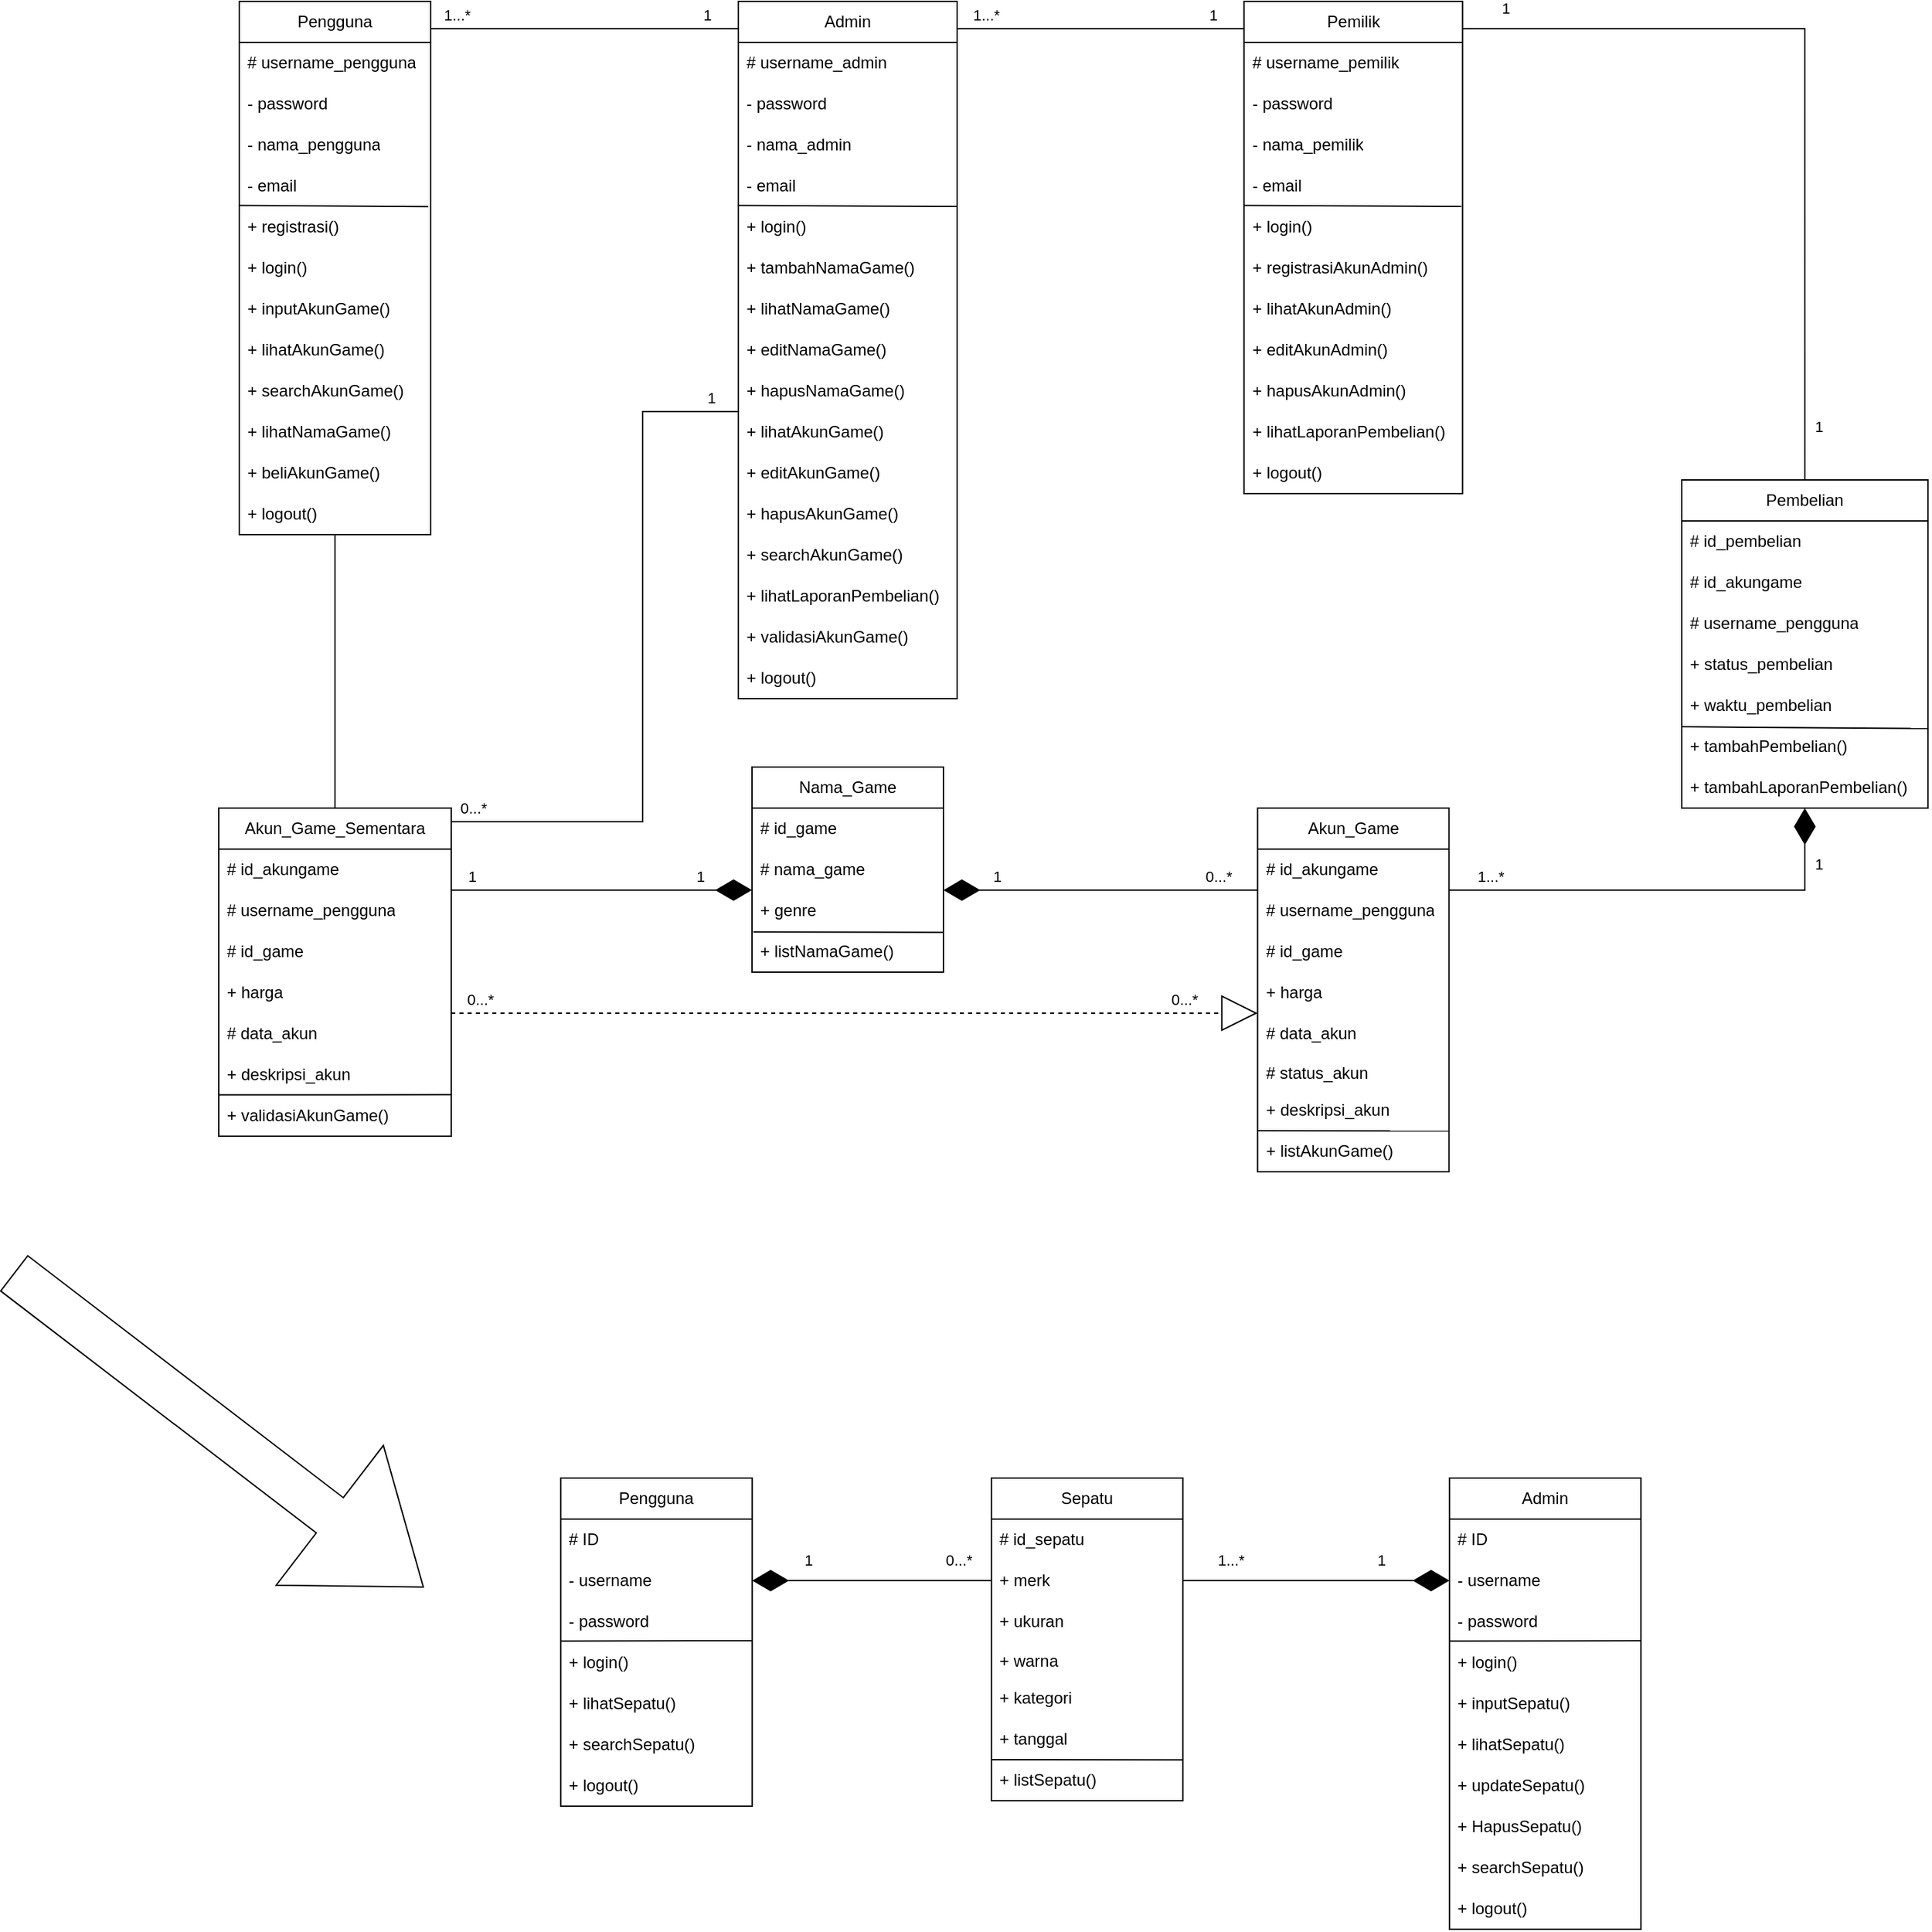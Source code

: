 <mxfile version="21.3.7" type="device" pages="6">
  <diagram id="KpXHTfyiT4LsTm3sVcps" name="class">
    <mxGraphModel dx="2231" dy="707" grid="1" gridSize="10" guides="1" tooltips="1" connect="1" arrows="1" fold="1" page="1" pageScale="1" pageWidth="850" pageHeight="1100" math="0" shadow="0">
      <root>
        <mxCell id="0" />
        <mxCell id="1" parent="0" />
        <mxCell id="VJ-zcvntP25eQYUmrIv2-1" value="Pengguna" style="swimlane;fontStyle=0;childLayout=stackLayout;horizontal=1;startSize=30;horizontalStack=0;resizeParent=1;resizeParentMax=0;resizeLast=0;collapsible=1;marginBottom=0;whiteSpace=wrap;html=1;" parent="1" vertex="1">
          <mxGeometry x="-215" y="40" width="140" height="390" as="geometry" />
        </mxCell>
        <mxCell id="VJ-zcvntP25eQYUmrIv2-2" value="# username_pengguna" style="text;strokeColor=none;fillColor=none;align=left;verticalAlign=middle;spacingLeft=4;spacingRight=4;overflow=hidden;points=[[0,0.5],[1,0.5]];portConstraint=eastwest;rotatable=0;whiteSpace=wrap;html=1;" parent="VJ-zcvntP25eQYUmrIv2-1" vertex="1">
          <mxGeometry y="30" width="140" height="30" as="geometry" />
        </mxCell>
        <mxCell id="VJ-zcvntP25eQYUmrIv2-3" value="- password" style="text;strokeColor=none;fillColor=none;align=left;verticalAlign=middle;spacingLeft=4;spacingRight=4;overflow=hidden;points=[[0,0.5],[1,0.5]];portConstraint=eastwest;rotatable=0;whiteSpace=wrap;html=1;" parent="VJ-zcvntP25eQYUmrIv2-1" vertex="1">
          <mxGeometry y="60" width="140" height="30" as="geometry" />
        </mxCell>
        <mxCell id="VJ-zcvntP25eQYUmrIv2-4" value="- nama_pengguna" style="text;strokeColor=none;fillColor=none;align=left;verticalAlign=middle;spacingLeft=4;spacingRight=4;overflow=hidden;points=[[0,0.5],[1,0.5]];portConstraint=eastwest;rotatable=0;whiteSpace=wrap;html=1;" parent="VJ-zcvntP25eQYUmrIv2-1" vertex="1">
          <mxGeometry y="90" width="140" height="30" as="geometry" />
        </mxCell>
        <mxCell id="VJ-zcvntP25eQYUmrIv2-5" value="- email" style="text;strokeColor=none;fillColor=none;align=left;verticalAlign=middle;spacingLeft=4;spacingRight=4;overflow=hidden;points=[[0,0.5],[1,0.5]];portConstraint=eastwest;rotatable=0;whiteSpace=wrap;html=1;" parent="VJ-zcvntP25eQYUmrIv2-1" vertex="1">
          <mxGeometry y="120" width="140" height="30" as="geometry" />
        </mxCell>
        <mxCell id="VJ-zcvntP25eQYUmrIv2-6" value="+ registrasi()" style="text;strokeColor=none;fillColor=none;align=left;verticalAlign=middle;spacingLeft=4;spacingRight=4;overflow=hidden;points=[[0,0.5],[1,0.5]];portConstraint=eastwest;rotatable=0;whiteSpace=wrap;html=1;" parent="VJ-zcvntP25eQYUmrIv2-1" vertex="1">
          <mxGeometry y="150" width="140" height="30" as="geometry" />
        </mxCell>
        <mxCell id="VJ-zcvntP25eQYUmrIv2-7" value="" style="endArrow=none;html=1;rounded=0;exitX=-0.001;exitY=-0.027;exitDx=0;exitDy=0;exitPerimeter=0;entryX=0.987;entryY=1.005;entryDx=0;entryDy=0;entryPerimeter=0;" parent="VJ-zcvntP25eQYUmrIv2-1" source="VJ-zcvntP25eQYUmrIv2-6" target="VJ-zcvntP25eQYUmrIv2-5" edge="1">
          <mxGeometry width="50" height="50" relative="1" as="geometry">
            <mxPoint x="40" y="170" as="sourcePoint" />
            <mxPoint x="90" y="120" as="targetPoint" />
          </mxGeometry>
        </mxCell>
        <mxCell id="VJ-zcvntP25eQYUmrIv2-8" value="+ login()" style="text;strokeColor=none;fillColor=none;align=left;verticalAlign=middle;spacingLeft=4;spacingRight=4;overflow=hidden;points=[[0,0.5],[1,0.5]];portConstraint=eastwest;rotatable=0;whiteSpace=wrap;html=1;" parent="VJ-zcvntP25eQYUmrIv2-1" vertex="1">
          <mxGeometry y="180" width="140" height="30" as="geometry" />
        </mxCell>
        <mxCell id="VJ-zcvntP25eQYUmrIv2-9" value="+ inputAkunGame()" style="text;strokeColor=none;fillColor=none;align=left;verticalAlign=middle;spacingLeft=4;spacingRight=4;overflow=hidden;points=[[0,0.5],[1,0.5]];portConstraint=eastwest;rotatable=0;whiteSpace=wrap;html=1;" parent="VJ-zcvntP25eQYUmrIv2-1" vertex="1">
          <mxGeometry y="210" width="140" height="30" as="geometry" />
        </mxCell>
        <mxCell id="VJ-zcvntP25eQYUmrIv2-10" value="+ lihatAkunGame()" style="text;strokeColor=none;fillColor=none;align=left;verticalAlign=middle;spacingLeft=4;spacingRight=4;overflow=hidden;points=[[0,0.5],[1,0.5]];portConstraint=eastwest;rotatable=0;whiteSpace=wrap;html=1;" parent="VJ-zcvntP25eQYUmrIv2-1" vertex="1">
          <mxGeometry y="240" width="140" height="30" as="geometry" />
        </mxCell>
        <mxCell id="VJ-zcvntP25eQYUmrIv2-11" value="+ searchAkunGame()" style="text;strokeColor=none;fillColor=none;align=left;verticalAlign=middle;spacingLeft=4;spacingRight=4;overflow=hidden;points=[[0,0.5],[1,0.5]];portConstraint=eastwest;rotatable=0;whiteSpace=wrap;html=1;" parent="VJ-zcvntP25eQYUmrIv2-1" vertex="1">
          <mxGeometry y="270" width="140" height="30" as="geometry" />
        </mxCell>
        <mxCell id="VJ-zcvntP25eQYUmrIv2-12" value="+ lihatNamaGame()" style="text;strokeColor=none;fillColor=none;align=left;verticalAlign=middle;spacingLeft=4;spacingRight=4;overflow=hidden;points=[[0,0.5],[1,0.5]];portConstraint=eastwest;rotatable=0;whiteSpace=wrap;html=1;" parent="VJ-zcvntP25eQYUmrIv2-1" vertex="1">
          <mxGeometry y="300" width="140" height="30" as="geometry" />
        </mxCell>
        <mxCell id="VJ-zcvntP25eQYUmrIv2-13" value="+ beliAkunGame()" style="text;strokeColor=none;fillColor=none;align=left;verticalAlign=middle;spacingLeft=4;spacingRight=4;overflow=hidden;points=[[0,0.5],[1,0.5]];portConstraint=eastwest;rotatable=0;whiteSpace=wrap;html=1;" parent="VJ-zcvntP25eQYUmrIv2-1" vertex="1">
          <mxGeometry y="330" width="140" height="30" as="geometry" />
        </mxCell>
        <mxCell id="VJ-zcvntP25eQYUmrIv2-14" value="+ logout()" style="text;strokeColor=none;fillColor=none;align=left;verticalAlign=middle;spacingLeft=4;spacingRight=4;overflow=hidden;points=[[0,0.5],[1,0.5]];portConstraint=eastwest;rotatable=0;whiteSpace=wrap;html=1;" parent="VJ-zcvntP25eQYUmrIv2-1" vertex="1">
          <mxGeometry y="360" width="140" height="30" as="geometry" />
        </mxCell>
        <mxCell id="VJ-zcvntP25eQYUmrIv2-15" value="Admin" style="swimlane;fontStyle=0;childLayout=stackLayout;horizontal=1;startSize=30;horizontalStack=0;resizeParent=1;resizeParentMax=0;resizeLast=0;collapsible=1;marginBottom=0;whiteSpace=wrap;html=1;" parent="1" vertex="1">
          <mxGeometry x="150" y="40" width="160" height="510" as="geometry" />
        </mxCell>
        <mxCell id="VJ-zcvntP25eQYUmrIv2-16" value="# username_admin" style="text;strokeColor=none;fillColor=none;align=left;verticalAlign=middle;spacingLeft=4;spacingRight=4;overflow=hidden;points=[[0,0.5],[1,0.5]];portConstraint=eastwest;rotatable=0;whiteSpace=wrap;html=1;" parent="VJ-zcvntP25eQYUmrIv2-15" vertex="1">
          <mxGeometry y="30" width="160" height="30" as="geometry" />
        </mxCell>
        <mxCell id="VJ-zcvntP25eQYUmrIv2-17" value="- password" style="text;strokeColor=none;fillColor=none;align=left;verticalAlign=middle;spacingLeft=4;spacingRight=4;overflow=hidden;points=[[0,0.5],[1,0.5]];portConstraint=eastwest;rotatable=0;whiteSpace=wrap;html=1;" parent="VJ-zcvntP25eQYUmrIv2-15" vertex="1">
          <mxGeometry y="60" width="160" height="30" as="geometry" />
        </mxCell>
        <mxCell id="VJ-zcvntP25eQYUmrIv2-18" value="- nama_admin" style="text;strokeColor=none;fillColor=none;align=left;verticalAlign=middle;spacingLeft=4;spacingRight=4;overflow=hidden;points=[[0,0.5],[1,0.5]];portConstraint=eastwest;rotatable=0;whiteSpace=wrap;html=1;" parent="VJ-zcvntP25eQYUmrIv2-15" vertex="1">
          <mxGeometry y="90" width="160" height="30" as="geometry" />
        </mxCell>
        <mxCell id="VJ-zcvntP25eQYUmrIv2-19" value="- email" style="text;strokeColor=none;fillColor=none;align=left;verticalAlign=middle;spacingLeft=4;spacingRight=4;overflow=hidden;points=[[0,0.5],[1,0.5]];portConstraint=eastwest;rotatable=0;whiteSpace=wrap;html=1;" parent="VJ-zcvntP25eQYUmrIv2-15" vertex="1">
          <mxGeometry y="120" width="160" height="30" as="geometry" />
        </mxCell>
        <mxCell id="VJ-zcvntP25eQYUmrIv2-20" value="" style="endArrow=none;html=1;rounded=0;exitX=-0.001;exitY=-0.027;exitDx=0;exitDy=0;exitPerimeter=0;entryX=1.003;entryY=1.001;entryDx=0;entryDy=0;entryPerimeter=0;" parent="VJ-zcvntP25eQYUmrIv2-15" source="VJ-zcvntP25eQYUmrIv2-21" target="VJ-zcvntP25eQYUmrIv2-19" edge="1">
          <mxGeometry width="50" height="50" relative="1" as="geometry">
            <mxPoint x="30.14" y="150.81" as="sourcePoint" />
            <mxPoint x="128.14" y="130.81" as="targetPoint" />
          </mxGeometry>
        </mxCell>
        <mxCell id="VJ-zcvntP25eQYUmrIv2-21" value="+ login()" style="text;strokeColor=none;fillColor=none;align=left;verticalAlign=middle;spacingLeft=4;spacingRight=4;overflow=hidden;points=[[0,0.5],[1,0.5]];portConstraint=eastwest;rotatable=0;whiteSpace=wrap;html=1;" parent="VJ-zcvntP25eQYUmrIv2-15" vertex="1">
          <mxGeometry y="150" width="160" height="30" as="geometry" />
        </mxCell>
        <mxCell id="VJ-zcvntP25eQYUmrIv2-22" value="+ tambahNamaGame()" style="text;strokeColor=none;fillColor=none;align=left;verticalAlign=middle;spacingLeft=4;spacingRight=4;overflow=hidden;points=[[0,0.5],[1,0.5]];portConstraint=eastwest;rotatable=0;whiteSpace=wrap;html=1;" parent="VJ-zcvntP25eQYUmrIv2-15" vertex="1">
          <mxGeometry y="180" width="160" height="30" as="geometry" />
        </mxCell>
        <mxCell id="VJ-zcvntP25eQYUmrIv2-23" value="+ lihatNamaGame()" style="text;strokeColor=none;fillColor=none;align=left;verticalAlign=middle;spacingLeft=4;spacingRight=4;overflow=hidden;points=[[0,0.5],[1,0.5]];portConstraint=eastwest;rotatable=0;whiteSpace=wrap;html=1;" parent="VJ-zcvntP25eQYUmrIv2-15" vertex="1">
          <mxGeometry y="210" width="160" height="30" as="geometry" />
        </mxCell>
        <mxCell id="VJ-zcvntP25eQYUmrIv2-24" value="+ editNamaGame()" style="text;strokeColor=none;fillColor=none;align=left;verticalAlign=middle;spacingLeft=4;spacingRight=4;overflow=hidden;points=[[0,0.5],[1,0.5]];portConstraint=eastwest;rotatable=0;whiteSpace=wrap;html=1;" parent="VJ-zcvntP25eQYUmrIv2-15" vertex="1">
          <mxGeometry y="240" width="160" height="30" as="geometry" />
        </mxCell>
        <mxCell id="VJ-zcvntP25eQYUmrIv2-25" value="+ hapusNamaGame()" style="text;strokeColor=none;fillColor=none;align=left;verticalAlign=middle;spacingLeft=4;spacingRight=4;overflow=hidden;points=[[0,0.5],[1,0.5]];portConstraint=eastwest;rotatable=0;whiteSpace=wrap;html=1;" parent="VJ-zcvntP25eQYUmrIv2-15" vertex="1">
          <mxGeometry y="270" width="160" height="30" as="geometry" />
        </mxCell>
        <mxCell id="VJ-zcvntP25eQYUmrIv2-26" value="+ lihatAkunGame()" style="text;strokeColor=none;fillColor=none;align=left;verticalAlign=middle;spacingLeft=4;spacingRight=4;overflow=hidden;points=[[0,0.5],[1,0.5]];portConstraint=eastwest;rotatable=0;whiteSpace=wrap;html=1;" parent="VJ-zcvntP25eQYUmrIv2-15" vertex="1">
          <mxGeometry y="300" width="160" height="30" as="geometry" />
        </mxCell>
        <mxCell id="VJ-zcvntP25eQYUmrIv2-27" value="+ editAkunGame()" style="text;strokeColor=none;fillColor=none;align=left;verticalAlign=middle;spacingLeft=4;spacingRight=4;overflow=hidden;points=[[0,0.5],[1,0.5]];portConstraint=eastwest;rotatable=0;whiteSpace=wrap;html=1;" parent="VJ-zcvntP25eQYUmrIv2-15" vertex="1">
          <mxGeometry y="330" width="160" height="30" as="geometry" />
        </mxCell>
        <mxCell id="VJ-zcvntP25eQYUmrIv2-28" value="+ hapusAkunGame()" style="text;strokeColor=none;fillColor=none;align=left;verticalAlign=middle;spacingLeft=4;spacingRight=4;overflow=hidden;points=[[0,0.5],[1,0.5]];portConstraint=eastwest;rotatable=0;whiteSpace=wrap;html=1;" parent="VJ-zcvntP25eQYUmrIv2-15" vertex="1">
          <mxGeometry y="360" width="160" height="30" as="geometry" />
        </mxCell>
        <mxCell id="VJ-zcvntP25eQYUmrIv2-29" value="+ searchAkunGame()" style="text;strokeColor=none;fillColor=none;align=left;verticalAlign=middle;spacingLeft=4;spacingRight=4;overflow=hidden;points=[[0,0.5],[1,0.5]];portConstraint=eastwest;rotatable=0;whiteSpace=wrap;html=1;" parent="VJ-zcvntP25eQYUmrIv2-15" vertex="1">
          <mxGeometry y="390" width="160" height="30" as="geometry" />
        </mxCell>
        <mxCell id="VJ-zcvntP25eQYUmrIv2-30" value="+ lihatLaporanPembelian()" style="text;strokeColor=none;fillColor=none;align=left;verticalAlign=middle;spacingLeft=4;spacingRight=4;overflow=hidden;points=[[0,0.5],[1,0.5]];portConstraint=eastwest;rotatable=0;whiteSpace=wrap;html=1;" parent="VJ-zcvntP25eQYUmrIv2-15" vertex="1">
          <mxGeometry y="420" width="160" height="30" as="geometry" />
        </mxCell>
        <mxCell id="VJ-zcvntP25eQYUmrIv2-31" value="+ validasiAkunGame()" style="text;strokeColor=none;fillColor=none;align=left;verticalAlign=middle;spacingLeft=4;spacingRight=4;overflow=hidden;points=[[0,0.5],[1,0.5]];portConstraint=eastwest;rotatable=0;whiteSpace=wrap;html=1;" parent="VJ-zcvntP25eQYUmrIv2-15" vertex="1">
          <mxGeometry y="450" width="160" height="30" as="geometry" />
        </mxCell>
        <mxCell id="VJ-zcvntP25eQYUmrIv2-32" value="+ logout()" style="text;strokeColor=none;fillColor=none;align=left;verticalAlign=middle;spacingLeft=4;spacingRight=4;overflow=hidden;points=[[0,0.5],[1,0.5]];portConstraint=eastwest;rotatable=0;whiteSpace=wrap;html=1;" parent="VJ-zcvntP25eQYUmrIv2-15" vertex="1">
          <mxGeometry y="480" width="160" height="30" as="geometry" />
        </mxCell>
        <mxCell id="VJ-zcvntP25eQYUmrIv2-33" value="Pemilik" style="swimlane;fontStyle=0;childLayout=stackLayout;horizontal=1;startSize=30;horizontalStack=0;resizeParent=1;resizeParentMax=0;resizeLast=0;collapsible=1;marginBottom=0;whiteSpace=wrap;html=1;" parent="1" vertex="1">
          <mxGeometry x="519.82" y="40" width="159.86" height="360" as="geometry" />
        </mxCell>
        <mxCell id="VJ-zcvntP25eQYUmrIv2-34" value="# username_pemilik" style="text;strokeColor=none;fillColor=none;align=left;verticalAlign=middle;spacingLeft=4;spacingRight=4;overflow=hidden;points=[[0,0.5],[1,0.5]];portConstraint=eastwest;rotatable=0;whiteSpace=wrap;html=1;" parent="VJ-zcvntP25eQYUmrIv2-33" vertex="1">
          <mxGeometry y="30" width="159.86" height="30" as="geometry" />
        </mxCell>
        <mxCell id="VJ-zcvntP25eQYUmrIv2-35" value="- password" style="text;strokeColor=none;fillColor=none;align=left;verticalAlign=middle;spacingLeft=4;spacingRight=4;overflow=hidden;points=[[0,0.5],[1,0.5]];portConstraint=eastwest;rotatable=0;whiteSpace=wrap;html=1;" parent="VJ-zcvntP25eQYUmrIv2-33" vertex="1">
          <mxGeometry y="60" width="159.86" height="30" as="geometry" />
        </mxCell>
        <mxCell id="VJ-zcvntP25eQYUmrIv2-36" value="- nama_pemilik" style="text;strokeColor=none;fillColor=none;align=left;verticalAlign=middle;spacingLeft=4;spacingRight=4;overflow=hidden;points=[[0,0.5],[1,0.5]];portConstraint=eastwest;rotatable=0;whiteSpace=wrap;html=1;" parent="VJ-zcvntP25eQYUmrIv2-33" vertex="1">
          <mxGeometry y="90" width="159.86" height="30" as="geometry" />
        </mxCell>
        <mxCell id="VJ-zcvntP25eQYUmrIv2-37" value="- email" style="text;strokeColor=none;fillColor=none;align=left;verticalAlign=middle;spacingLeft=4;spacingRight=4;overflow=hidden;points=[[0,0.5],[1,0.5]];portConstraint=eastwest;rotatable=0;whiteSpace=wrap;html=1;" parent="VJ-zcvntP25eQYUmrIv2-33" vertex="1">
          <mxGeometry y="120" width="159.86" height="30" as="geometry" />
        </mxCell>
        <mxCell id="VJ-zcvntP25eQYUmrIv2-38" value="+ login()" style="text;strokeColor=none;fillColor=none;align=left;verticalAlign=middle;spacingLeft=4;spacingRight=4;overflow=hidden;points=[[0,0.5],[1,0.5]];portConstraint=eastwest;rotatable=0;whiteSpace=wrap;html=1;" parent="VJ-zcvntP25eQYUmrIv2-33" vertex="1">
          <mxGeometry y="150" width="159.86" height="30" as="geometry" />
        </mxCell>
        <mxCell id="VJ-zcvntP25eQYUmrIv2-39" value="" style="endArrow=none;html=1;rounded=0;exitX=-0.001;exitY=-0.027;exitDx=0;exitDy=0;exitPerimeter=0;entryX=0.994;entryY=0;entryDx=0;entryDy=0;entryPerimeter=0;" parent="VJ-zcvntP25eQYUmrIv2-33" source="VJ-zcvntP25eQYUmrIv2-38" target="VJ-zcvntP25eQYUmrIv2-38" edge="1">
          <mxGeometry width="50" height="50" relative="1" as="geometry">
            <mxPoint x="40.14" y="150.81" as="sourcePoint" />
            <mxPoint x="138.14" y="130.81" as="targetPoint" />
          </mxGeometry>
        </mxCell>
        <mxCell id="VJ-zcvntP25eQYUmrIv2-40" value="+ registrasiAkunAdmin()" style="text;strokeColor=none;fillColor=none;align=left;verticalAlign=middle;spacingLeft=4;spacingRight=4;overflow=hidden;points=[[0,0.5],[1,0.5]];portConstraint=eastwest;rotatable=0;whiteSpace=wrap;html=1;" parent="VJ-zcvntP25eQYUmrIv2-33" vertex="1">
          <mxGeometry y="180" width="159.86" height="30" as="geometry" />
        </mxCell>
        <mxCell id="VJ-zcvntP25eQYUmrIv2-41" value="+ lihatAkunAdmin()" style="text;strokeColor=none;fillColor=none;align=left;verticalAlign=middle;spacingLeft=4;spacingRight=4;overflow=hidden;points=[[0,0.5],[1,0.5]];portConstraint=eastwest;rotatable=0;whiteSpace=wrap;html=1;" parent="VJ-zcvntP25eQYUmrIv2-33" vertex="1">
          <mxGeometry y="210" width="159.86" height="30" as="geometry" />
        </mxCell>
        <mxCell id="VJ-zcvntP25eQYUmrIv2-42" value="+ editAkunAdmin()" style="text;strokeColor=none;fillColor=none;align=left;verticalAlign=middle;spacingLeft=4;spacingRight=4;overflow=hidden;points=[[0,0.5],[1,0.5]];portConstraint=eastwest;rotatable=0;whiteSpace=wrap;html=1;" parent="VJ-zcvntP25eQYUmrIv2-33" vertex="1">
          <mxGeometry y="240" width="159.86" height="30" as="geometry" />
        </mxCell>
        <mxCell id="VJ-zcvntP25eQYUmrIv2-43" value="+ hapusAkunAdmin()" style="text;strokeColor=none;fillColor=none;align=left;verticalAlign=middle;spacingLeft=4;spacingRight=4;overflow=hidden;points=[[0,0.5],[1,0.5]];portConstraint=eastwest;rotatable=0;whiteSpace=wrap;html=1;" parent="VJ-zcvntP25eQYUmrIv2-33" vertex="1">
          <mxGeometry y="270" width="159.86" height="30" as="geometry" />
        </mxCell>
        <mxCell id="VJ-zcvntP25eQYUmrIv2-44" value="+ lihatLaporanPembelian()" style="text;strokeColor=none;fillColor=none;align=left;verticalAlign=middle;spacingLeft=4;spacingRight=4;overflow=hidden;points=[[0,0.5],[1,0.5]];portConstraint=eastwest;rotatable=0;whiteSpace=wrap;html=1;" parent="VJ-zcvntP25eQYUmrIv2-33" vertex="1">
          <mxGeometry y="300" width="159.86" height="30" as="geometry" />
        </mxCell>
        <mxCell id="VJ-zcvntP25eQYUmrIv2-45" value="+ logout()" style="text;strokeColor=none;fillColor=none;align=left;verticalAlign=middle;spacingLeft=4;spacingRight=4;overflow=hidden;points=[[0,0.5],[1,0.5]];portConstraint=eastwest;rotatable=0;whiteSpace=wrap;html=1;" parent="VJ-zcvntP25eQYUmrIv2-33" vertex="1">
          <mxGeometry y="330" width="159.86" height="30" as="geometry" />
        </mxCell>
        <mxCell id="VJ-zcvntP25eQYUmrIv2-46" value="Akun_Game" style="swimlane;fontStyle=0;childLayout=stackLayout;horizontal=1;startSize=30;horizontalStack=0;resizeParent=1;resizeParentMax=0;resizeLast=0;collapsible=1;marginBottom=0;whiteSpace=wrap;html=1;" parent="1" vertex="1">
          <mxGeometry x="529.75" y="630" width="140" height="266" as="geometry" />
        </mxCell>
        <mxCell id="VJ-zcvntP25eQYUmrIv2-47" value="# id_akungame" style="text;strokeColor=none;fillColor=none;align=left;verticalAlign=middle;spacingLeft=4;spacingRight=4;overflow=hidden;points=[[0,0.5],[1,0.5]];portConstraint=eastwest;rotatable=0;whiteSpace=wrap;html=1;" parent="VJ-zcvntP25eQYUmrIv2-46" vertex="1">
          <mxGeometry y="30" width="140" height="30" as="geometry" />
        </mxCell>
        <mxCell id="VJ-zcvntP25eQYUmrIv2-48" value="# username_pengguna" style="text;strokeColor=none;fillColor=none;align=left;verticalAlign=middle;spacingLeft=4;spacingRight=4;overflow=hidden;points=[[0,0.5],[1,0.5]];portConstraint=eastwest;rotatable=0;whiteSpace=wrap;html=1;" parent="VJ-zcvntP25eQYUmrIv2-46" vertex="1">
          <mxGeometry y="60" width="140" height="30" as="geometry" />
        </mxCell>
        <mxCell id="VJ-zcvntP25eQYUmrIv2-49" value="# id_game" style="text;strokeColor=none;fillColor=none;align=left;verticalAlign=middle;spacingLeft=4;spacingRight=4;overflow=hidden;points=[[0,0.5],[1,0.5]];portConstraint=eastwest;rotatable=0;whiteSpace=wrap;html=1;" parent="VJ-zcvntP25eQYUmrIv2-46" vertex="1">
          <mxGeometry y="90" width="140" height="30" as="geometry" />
        </mxCell>
        <mxCell id="VJ-zcvntP25eQYUmrIv2-50" value="+ harga" style="text;strokeColor=none;fillColor=none;align=left;verticalAlign=middle;spacingLeft=4;spacingRight=4;overflow=hidden;points=[[0,0.5],[1,0.5]];portConstraint=eastwest;rotatable=0;whiteSpace=wrap;html=1;" parent="VJ-zcvntP25eQYUmrIv2-46" vertex="1">
          <mxGeometry y="120" width="140" height="30" as="geometry" />
        </mxCell>
        <mxCell id="VJ-zcvntP25eQYUmrIv2-51" value="# data_akun" style="text;strokeColor=none;fillColor=none;align=left;verticalAlign=middle;spacingLeft=4;spacingRight=4;overflow=hidden;points=[[0,0.5],[1,0.5]];portConstraint=eastwest;rotatable=0;whiteSpace=wrap;html=1;" parent="VJ-zcvntP25eQYUmrIv2-46" vertex="1">
          <mxGeometry y="150" width="140" height="30" as="geometry" />
        </mxCell>
        <mxCell id="VJ-zcvntP25eQYUmrIv2-52" value="# status_akun" style="text;strokeColor=none;fillColor=none;align=left;verticalAlign=top;spacingLeft=4;spacingRight=4;overflow=hidden;rotatable=0;points=[[0,0.5],[1,0.5]];portConstraint=eastwest;whiteSpace=wrap;html=1;" parent="VJ-zcvntP25eQYUmrIv2-46" vertex="1">
          <mxGeometry y="180" width="140" height="26" as="geometry" />
        </mxCell>
        <mxCell id="VJ-zcvntP25eQYUmrIv2-53" value="+ deskripsi_akun" style="text;strokeColor=none;fillColor=none;align=left;verticalAlign=middle;spacingLeft=4;spacingRight=4;overflow=hidden;points=[[0,0.5],[1,0.5]];portConstraint=eastwest;rotatable=0;whiteSpace=wrap;html=1;" parent="VJ-zcvntP25eQYUmrIv2-46" vertex="1">
          <mxGeometry y="206" width="140" height="30" as="geometry" />
        </mxCell>
        <mxCell id="VJ-zcvntP25eQYUmrIv2-54" value="+ listAkunGame()" style="text;strokeColor=none;fillColor=none;align=left;verticalAlign=middle;spacingLeft=4;spacingRight=4;overflow=hidden;points=[[0,0.5],[1,0.5]];portConstraint=eastwest;rotatable=0;whiteSpace=wrap;html=1;" parent="VJ-zcvntP25eQYUmrIv2-46" vertex="1">
          <mxGeometry y="236" width="140" height="30" as="geometry" />
        </mxCell>
        <mxCell id="VJ-zcvntP25eQYUmrIv2-55" value="" style="endArrow=none;html=1;rounded=0;exitX=0.002;exitY=-0.001;exitDx=0;exitDy=0;exitPerimeter=0;entryX=0.999;entryY=0.005;entryDx=0;entryDy=0;entryPerimeter=0;" parent="VJ-zcvntP25eQYUmrIv2-46" source="VJ-zcvntP25eQYUmrIv2-54" target="VJ-zcvntP25eQYUmrIv2-54" edge="1">
          <mxGeometry width="50" height="50" relative="1" as="geometry">
            <mxPoint x="40" y="170" as="sourcePoint" />
            <mxPoint x="90" y="120" as="targetPoint" />
          </mxGeometry>
        </mxCell>
        <mxCell id="VJ-zcvntP25eQYUmrIv2-56" value="Nama_Game" style="swimlane;fontStyle=0;childLayout=stackLayout;horizontal=1;startSize=30;horizontalStack=0;resizeParent=1;resizeParentMax=0;resizeLast=0;collapsible=1;marginBottom=0;whiteSpace=wrap;html=1;" parent="1" vertex="1">
          <mxGeometry x="160" y="600" width="140" height="150" as="geometry" />
        </mxCell>
        <mxCell id="VJ-zcvntP25eQYUmrIv2-57" value="# id_game" style="text;strokeColor=none;fillColor=none;align=left;verticalAlign=middle;spacingLeft=4;spacingRight=4;overflow=hidden;points=[[0,0.5],[1,0.5]];portConstraint=eastwest;rotatable=0;whiteSpace=wrap;html=1;" parent="VJ-zcvntP25eQYUmrIv2-56" vertex="1">
          <mxGeometry y="30" width="140" height="30" as="geometry" />
        </mxCell>
        <mxCell id="VJ-zcvntP25eQYUmrIv2-58" value="# nama_game" style="text;strokeColor=none;fillColor=none;align=left;verticalAlign=middle;spacingLeft=4;spacingRight=4;overflow=hidden;points=[[0,0.5],[1,0.5]];portConstraint=eastwest;rotatable=0;whiteSpace=wrap;html=1;" parent="VJ-zcvntP25eQYUmrIv2-56" vertex="1">
          <mxGeometry y="60" width="140" height="30" as="geometry" />
        </mxCell>
        <mxCell id="VJ-zcvntP25eQYUmrIv2-59" value="+ genre" style="text;strokeColor=none;fillColor=none;align=left;verticalAlign=middle;spacingLeft=4;spacingRight=4;overflow=hidden;points=[[0,0.5],[1,0.5]];portConstraint=eastwest;rotatable=0;whiteSpace=wrap;html=1;" parent="VJ-zcvntP25eQYUmrIv2-56" vertex="1">
          <mxGeometry y="90" width="140" height="30" as="geometry" />
        </mxCell>
        <mxCell id="VJ-zcvntP25eQYUmrIv2-60" value="+ listNamaGame()" style="text;strokeColor=none;fillColor=none;align=left;verticalAlign=middle;spacingLeft=4;spacingRight=4;overflow=hidden;points=[[0,0.5],[1,0.5]];portConstraint=eastwest;rotatable=0;whiteSpace=wrap;html=1;" parent="VJ-zcvntP25eQYUmrIv2-56" vertex="1">
          <mxGeometry y="120" width="140" height="30" as="geometry" />
        </mxCell>
        <mxCell id="VJ-zcvntP25eQYUmrIv2-61" value="" style="endArrow=none;html=1;rounded=0;exitX=0.007;exitY=0.021;exitDx=0;exitDy=0;exitPerimeter=0;entryX=1;entryY=0.03;entryDx=0;entryDy=0;entryPerimeter=0;" parent="VJ-zcvntP25eQYUmrIv2-56" source="VJ-zcvntP25eQYUmrIv2-60" target="VJ-zcvntP25eQYUmrIv2-60" edge="1">
          <mxGeometry width="50" height="50" relative="1" as="geometry">
            <mxPoint x="40" y="170" as="sourcePoint" />
            <mxPoint x="90" y="120" as="targetPoint" />
          </mxGeometry>
        </mxCell>
        <mxCell id="VJ-zcvntP25eQYUmrIv2-62" value="Pembelian" style="swimlane;fontStyle=0;childLayout=stackLayout;horizontal=1;startSize=30;horizontalStack=0;resizeParent=1;resizeParentMax=0;resizeLast=0;collapsible=1;marginBottom=0;whiteSpace=wrap;html=1;" parent="1" vertex="1">
          <mxGeometry x="840" y="390" width="180.07" height="240" as="geometry" />
        </mxCell>
        <mxCell id="VJ-zcvntP25eQYUmrIv2-63" value="# id_pembelian" style="text;strokeColor=none;fillColor=none;align=left;verticalAlign=middle;spacingLeft=4;spacingRight=4;overflow=hidden;points=[[0,0.5],[1,0.5]];portConstraint=eastwest;rotatable=0;whiteSpace=wrap;html=1;" parent="VJ-zcvntP25eQYUmrIv2-62" vertex="1">
          <mxGeometry y="30" width="180.07" height="30" as="geometry" />
        </mxCell>
        <mxCell id="VJ-zcvntP25eQYUmrIv2-64" value="# id_akungame" style="text;strokeColor=none;fillColor=none;align=left;verticalAlign=middle;spacingLeft=4;spacingRight=4;overflow=hidden;points=[[0,0.5],[1,0.5]];portConstraint=eastwest;rotatable=0;whiteSpace=wrap;html=1;" parent="VJ-zcvntP25eQYUmrIv2-62" vertex="1">
          <mxGeometry y="60" width="180.07" height="30" as="geometry" />
        </mxCell>
        <mxCell id="VJ-zcvntP25eQYUmrIv2-65" value="# username_pengguna" style="text;strokeColor=none;fillColor=none;align=left;verticalAlign=middle;spacingLeft=4;spacingRight=4;overflow=hidden;points=[[0,0.5],[1,0.5]];portConstraint=eastwest;rotatable=0;whiteSpace=wrap;html=1;" parent="VJ-zcvntP25eQYUmrIv2-62" vertex="1">
          <mxGeometry y="90" width="180.07" height="30" as="geometry" />
        </mxCell>
        <mxCell id="VJ-zcvntP25eQYUmrIv2-66" value="+ status_pembelian" style="text;strokeColor=none;fillColor=none;align=left;verticalAlign=middle;spacingLeft=4;spacingRight=4;overflow=hidden;points=[[0,0.5],[1,0.5]];portConstraint=eastwest;rotatable=0;whiteSpace=wrap;html=1;" parent="VJ-zcvntP25eQYUmrIv2-62" vertex="1">
          <mxGeometry y="120" width="180.07" height="30" as="geometry" />
        </mxCell>
        <mxCell id="VJ-zcvntP25eQYUmrIv2-67" value="+ waktu_pembelian" style="text;strokeColor=none;fillColor=none;align=left;verticalAlign=middle;spacingLeft=4;spacingRight=4;overflow=hidden;points=[[0,0.5],[1,0.5]];portConstraint=eastwest;rotatable=0;whiteSpace=wrap;html=1;" parent="VJ-zcvntP25eQYUmrIv2-62" vertex="1">
          <mxGeometry y="150" width="180.07" height="30" as="geometry" />
        </mxCell>
        <mxCell id="VJ-zcvntP25eQYUmrIv2-68" value="+ tambahPembelian()" style="text;strokeColor=none;fillColor=none;align=left;verticalAlign=middle;spacingLeft=4;spacingRight=4;overflow=hidden;points=[[0,0.5],[1,0.5]];portConstraint=eastwest;rotatable=0;whiteSpace=wrap;html=1;" parent="VJ-zcvntP25eQYUmrIv2-62" vertex="1">
          <mxGeometry y="180" width="180.07" height="30" as="geometry" />
        </mxCell>
        <mxCell id="VJ-zcvntP25eQYUmrIv2-69" value="" style="endArrow=none;html=1;rounded=0;exitX=0.001;exitY=0.018;exitDx=0;exitDy=0;exitPerimeter=0;entryX=0.998;entryY=0.06;entryDx=0;entryDy=0;entryPerimeter=0;" parent="VJ-zcvntP25eQYUmrIv2-62" source="VJ-zcvntP25eQYUmrIv2-68" target="VJ-zcvntP25eQYUmrIv2-68" edge="1">
          <mxGeometry width="50" height="50" relative="1" as="geometry">
            <mxPoint x="40" y="170" as="sourcePoint" />
            <mxPoint x="90" y="120" as="targetPoint" />
          </mxGeometry>
        </mxCell>
        <mxCell id="VJ-zcvntP25eQYUmrIv2-70" value="+ tambahLaporanPembelian()" style="text;strokeColor=none;fillColor=none;align=left;verticalAlign=middle;spacingLeft=4;spacingRight=4;overflow=hidden;points=[[0,0.5],[1,0.5]];portConstraint=eastwest;rotatable=0;whiteSpace=wrap;html=1;" parent="VJ-zcvntP25eQYUmrIv2-62" vertex="1">
          <mxGeometry y="210" width="180.07" height="30" as="geometry" />
        </mxCell>
        <mxCell id="VJ-zcvntP25eQYUmrIv2-71" value="Akun_Game_Sementara" style="swimlane;fontStyle=0;childLayout=stackLayout;horizontal=1;startSize=30;horizontalStack=0;resizeParent=1;resizeParentMax=0;resizeLast=0;collapsible=1;marginBottom=0;whiteSpace=wrap;html=1;" parent="1" vertex="1">
          <mxGeometry x="-230" y="630" width="170" height="240" as="geometry" />
        </mxCell>
        <mxCell id="VJ-zcvntP25eQYUmrIv2-72" value="# id_akungame" style="text;strokeColor=none;fillColor=none;align=left;verticalAlign=middle;spacingLeft=4;spacingRight=4;overflow=hidden;points=[[0,0.5],[1,0.5]];portConstraint=eastwest;rotatable=0;whiteSpace=wrap;html=1;" parent="VJ-zcvntP25eQYUmrIv2-71" vertex="1">
          <mxGeometry y="30" width="170" height="30" as="geometry" />
        </mxCell>
        <mxCell id="VJ-zcvntP25eQYUmrIv2-73" value="# username_pengguna" style="text;strokeColor=none;fillColor=none;align=left;verticalAlign=middle;spacingLeft=4;spacingRight=4;overflow=hidden;points=[[0,0.5],[1,0.5]];portConstraint=eastwest;rotatable=0;whiteSpace=wrap;html=1;" parent="VJ-zcvntP25eQYUmrIv2-71" vertex="1">
          <mxGeometry y="60" width="170" height="30" as="geometry" />
        </mxCell>
        <mxCell id="VJ-zcvntP25eQYUmrIv2-74" value="# id_game" style="text;strokeColor=none;fillColor=none;align=left;verticalAlign=middle;spacingLeft=4;spacingRight=4;overflow=hidden;points=[[0,0.5],[1,0.5]];portConstraint=eastwest;rotatable=0;whiteSpace=wrap;html=1;" parent="VJ-zcvntP25eQYUmrIv2-71" vertex="1">
          <mxGeometry y="90" width="170" height="30" as="geometry" />
        </mxCell>
        <mxCell id="VJ-zcvntP25eQYUmrIv2-75" value="+ harga" style="text;strokeColor=none;fillColor=none;align=left;verticalAlign=middle;spacingLeft=4;spacingRight=4;overflow=hidden;points=[[0,0.5],[1,0.5]];portConstraint=eastwest;rotatable=0;whiteSpace=wrap;html=1;" parent="VJ-zcvntP25eQYUmrIv2-71" vertex="1">
          <mxGeometry y="120" width="170" height="30" as="geometry" />
        </mxCell>
        <mxCell id="VJ-zcvntP25eQYUmrIv2-76" value="# data_akun" style="text;strokeColor=none;fillColor=none;align=left;verticalAlign=middle;spacingLeft=4;spacingRight=4;overflow=hidden;points=[[0,0.5],[1,0.5]];portConstraint=eastwest;rotatable=0;whiteSpace=wrap;html=1;" parent="VJ-zcvntP25eQYUmrIv2-71" vertex="1">
          <mxGeometry y="150" width="170" height="30" as="geometry" />
        </mxCell>
        <mxCell id="VJ-zcvntP25eQYUmrIv2-77" value="+ deskripsi_akun" style="text;strokeColor=none;fillColor=none;align=left;verticalAlign=middle;spacingLeft=4;spacingRight=4;overflow=hidden;points=[[0,0.5],[1,0.5]];portConstraint=eastwest;rotatable=0;whiteSpace=wrap;html=1;" parent="VJ-zcvntP25eQYUmrIv2-71" vertex="1">
          <mxGeometry y="180" width="170" height="30" as="geometry" />
        </mxCell>
        <mxCell id="VJ-zcvntP25eQYUmrIv2-78" value="" style="endArrow=none;html=1;rounded=0;entryX=1.003;entryY=-0.011;entryDx=0;entryDy=0;entryPerimeter=0;" parent="VJ-zcvntP25eQYUmrIv2-71" target="VJ-zcvntP25eQYUmrIv2-79" edge="1">
          <mxGeometry width="50" height="50" relative="1" as="geometry">
            <mxPoint y="209.77" as="sourcePoint" />
            <mxPoint x="140" y="209.77" as="targetPoint" />
          </mxGeometry>
        </mxCell>
        <mxCell id="VJ-zcvntP25eQYUmrIv2-79" value="+ validasiAkunGame()" style="text;strokeColor=none;fillColor=none;align=left;verticalAlign=middle;spacingLeft=4;spacingRight=4;overflow=hidden;points=[[0,0.5],[1,0.5]];portConstraint=eastwest;rotatable=0;whiteSpace=wrap;html=1;" parent="VJ-zcvntP25eQYUmrIv2-71" vertex="1">
          <mxGeometry y="210" width="170" height="30" as="geometry" />
        </mxCell>
        <mxCell id="VJ-zcvntP25eQYUmrIv2-80" value="" style="endArrow=none;endFill=0;endSize=12;html=1;rounded=0;edgeStyle=orthogonalEdgeStyle;" parent="1" source="VJ-zcvntP25eQYUmrIv2-15" target="VJ-zcvntP25eQYUmrIv2-1" edge="1">
          <mxGeometry width="160" relative="1" as="geometry">
            <mxPoint x="-40" y="180" as="sourcePoint" />
            <mxPoint x="120" y="180" as="targetPoint" />
            <Array as="points">
              <mxPoint x="60" y="60" />
              <mxPoint x="60" y="60" />
            </Array>
          </mxGeometry>
        </mxCell>
        <mxCell id="VJ-zcvntP25eQYUmrIv2-81" value="1...*" style="edgeLabel;html=1;align=center;verticalAlign=middle;resizable=0;points=[];" parent="VJ-zcvntP25eQYUmrIv2-80" vertex="1" connectable="0">
          <mxGeometry x="0.837" y="-2" relative="1" as="geometry">
            <mxPoint y="-8" as="offset" />
          </mxGeometry>
        </mxCell>
        <mxCell id="VJ-zcvntP25eQYUmrIv2-82" value="1" style="edgeLabel;html=1;align=center;verticalAlign=middle;resizable=0;points=[];" parent="VJ-zcvntP25eQYUmrIv2-80" vertex="1" connectable="0">
          <mxGeometry x="-0.797" y="-1" relative="1" as="geometry">
            <mxPoint y="-9" as="offset" />
          </mxGeometry>
        </mxCell>
        <mxCell id="VJ-zcvntP25eQYUmrIv2-83" value="" style="endArrow=none;endFill=0;endSize=12;html=1;rounded=0;edgeStyle=orthogonalEdgeStyle;" parent="1" source="VJ-zcvntP25eQYUmrIv2-15" target="VJ-zcvntP25eQYUmrIv2-33" edge="1">
          <mxGeometry width="160" relative="1" as="geometry">
            <mxPoint x="160" y="70" as="sourcePoint" />
            <mxPoint x="-50" y="70" as="targetPoint" />
            <Array as="points">
              <mxPoint x="420" y="60" />
              <mxPoint x="420" y="60" />
            </Array>
          </mxGeometry>
        </mxCell>
        <mxCell id="VJ-zcvntP25eQYUmrIv2-84" value="1...*" style="edgeLabel;html=1;align=center;verticalAlign=middle;resizable=0;points=[];" parent="VJ-zcvntP25eQYUmrIv2-83" vertex="1" connectable="0">
          <mxGeometry x="-0.8" relative="1" as="geometry">
            <mxPoint y="-10" as="offset" />
          </mxGeometry>
        </mxCell>
        <mxCell id="VJ-zcvntP25eQYUmrIv2-85" value="1" style="edgeLabel;html=1;align=center;verticalAlign=middle;resizable=0;points=[];" parent="VJ-zcvntP25eQYUmrIv2-83" vertex="1" connectable="0">
          <mxGeometry x="0.784" y="-1" relative="1" as="geometry">
            <mxPoint y="-11" as="offset" />
          </mxGeometry>
        </mxCell>
        <mxCell id="VJ-zcvntP25eQYUmrIv2-86" value="" style="endArrow=none;endFill=0;endSize=12;html=1;rounded=0;edgeStyle=orthogonalEdgeStyle;" parent="1" source="VJ-zcvntP25eQYUmrIv2-1" target="VJ-zcvntP25eQYUmrIv2-71" edge="1">
          <mxGeometry width="160" relative="1" as="geometry">
            <mxPoint x="-50" y="290" as="sourcePoint" />
            <mxPoint x="175" y="530" as="targetPoint" />
            <Array as="points" />
          </mxGeometry>
        </mxCell>
        <mxCell id="VJ-zcvntP25eQYUmrIv2-87" value="" style="endArrow=diamondThin;endFill=1;endSize=24;html=1;rounded=0;edgeStyle=orthogonalEdgeStyle;" parent="1" source="VJ-zcvntP25eQYUmrIv2-71" target="VJ-zcvntP25eQYUmrIv2-56" edge="1">
          <mxGeometry width="160" relative="1" as="geometry">
            <mxPoint x="-60" y="907" as="sourcePoint" />
            <mxPoint x="160" y="678" as="targetPoint" />
            <Array as="points">
              <mxPoint x="50" y="690" />
              <mxPoint x="50" y="690" />
            </Array>
          </mxGeometry>
        </mxCell>
        <mxCell id="VJ-zcvntP25eQYUmrIv2-88" value="1" style="edgeLabel;html=1;align=center;verticalAlign=middle;resizable=0;points=[];" parent="VJ-zcvntP25eQYUmrIv2-87" vertex="1" connectable="0">
          <mxGeometry x="-0.867" y="2" relative="1" as="geometry">
            <mxPoint y="-8" as="offset" />
          </mxGeometry>
        </mxCell>
        <mxCell id="VJ-zcvntP25eQYUmrIv2-89" value="1" style="edgeLabel;html=1;align=center;verticalAlign=middle;resizable=0;points=[];" parent="VJ-zcvntP25eQYUmrIv2-87" vertex="1" connectable="0">
          <mxGeometry x="0.656" relative="1" as="geometry">
            <mxPoint y="-10" as="offset" />
          </mxGeometry>
        </mxCell>
        <mxCell id="VJ-zcvntP25eQYUmrIv2-90" value="" style="endArrow=diamondThin;endFill=1;endSize=24;html=1;rounded=0;edgeStyle=orthogonalEdgeStyle;" parent="1" source="VJ-zcvntP25eQYUmrIv2-46" target="VJ-zcvntP25eQYUmrIv2-56" edge="1">
          <mxGeometry width="160" relative="1" as="geometry">
            <mxPoint x="-50" y="620" as="sourcePoint" />
            <mxPoint x="170" y="620" as="targetPoint" />
            <Array as="points">
              <mxPoint x="420" y="690" />
              <mxPoint x="420" y="690" />
            </Array>
          </mxGeometry>
        </mxCell>
        <mxCell id="VJ-zcvntP25eQYUmrIv2-91" value="0...*" style="edgeLabel;html=1;align=center;verticalAlign=middle;resizable=0;points=[];" parent="VJ-zcvntP25eQYUmrIv2-90" vertex="1" connectable="0">
          <mxGeometry x="-0.656" relative="1" as="geometry">
            <mxPoint x="10" y="-10" as="offset" />
          </mxGeometry>
        </mxCell>
        <mxCell id="VJ-zcvntP25eQYUmrIv2-92" value="1" style="edgeLabel;html=1;align=center;verticalAlign=middle;resizable=0;points=[];" parent="VJ-zcvntP25eQYUmrIv2-90" vertex="1" connectable="0">
          <mxGeometry x="0.665" y="2" relative="1" as="geometry">
            <mxPoint y="-12" as="offset" />
          </mxGeometry>
        </mxCell>
        <mxCell id="VJ-zcvntP25eQYUmrIv2-93" value="" style="endArrow=block;endFill=0;endSize=24;html=1;rounded=0;edgeStyle=orthogonalEdgeStyle;dashed=1;" parent="1" source="VJ-zcvntP25eQYUmrIv2-71" target="VJ-zcvntP25eQYUmrIv2-46" edge="1">
          <mxGeometry width="160" relative="1" as="geometry">
            <mxPoint x="-50" y="660" as="sourcePoint" />
            <mxPoint x="170" y="660" as="targetPoint" />
            <Array as="points">
              <mxPoint x="230" y="780" />
              <mxPoint x="230" y="780" />
            </Array>
          </mxGeometry>
        </mxCell>
        <mxCell id="VJ-zcvntP25eQYUmrIv2-94" value="0...*" style="edgeLabel;html=1;align=center;verticalAlign=middle;resizable=0;points=[];" parent="VJ-zcvntP25eQYUmrIv2-93" vertex="1" connectable="0">
          <mxGeometry x="-0.958" relative="1" as="geometry">
            <mxPoint x="8" y="-10" as="offset" />
          </mxGeometry>
        </mxCell>
        <mxCell id="VJ-zcvntP25eQYUmrIv2-95" value="0...*" style="edgeLabel;html=1;align=center;verticalAlign=middle;resizable=0;points=[];" parent="VJ-zcvntP25eQYUmrIv2-93" vertex="1" connectable="0">
          <mxGeometry x="0.817" y="2" relative="1" as="geometry">
            <mxPoint y="-8" as="offset" />
          </mxGeometry>
        </mxCell>
        <mxCell id="VJ-zcvntP25eQYUmrIv2-96" value="" style="endArrow=none;endFill=0;endSize=12;html=1;rounded=0;edgeStyle=orthogonalEdgeStyle;jumpStyle=arc;" parent="1" source="VJ-zcvntP25eQYUmrIv2-15" target="VJ-zcvntP25eQYUmrIv2-71" edge="1">
          <mxGeometry width="160" relative="1" as="geometry">
            <mxPoint x="-50" y="370" as="sourcePoint" />
            <mxPoint x="610" y="640" as="targetPoint" />
            <Array as="points">
              <mxPoint x="80" y="340" />
              <mxPoint x="80" y="640" />
            </Array>
          </mxGeometry>
        </mxCell>
        <mxCell id="VJ-zcvntP25eQYUmrIv2-97" value="0...*" style="edgeLabel;html=1;align=center;verticalAlign=middle;resizable=0;points=[];" parent="VJ-zcvntP25eQYUmrIv2-96" vertex="1" connectable="0">
          <mxGeometry x="0.939" y="4" relative="1" as="geometry">
            <mxPoint y="-14" as="offset" />
          </mxGeometry>
        </mxCell>
        <mxCell id="VJ-zcvntP25eQYUmrIv2-98" value="1" style="edgeLabel;html=1;align=center;verticalAlign=middle;resizable=0;points=[];" parent="VJ-zcvntP25eQYUmrIv2-96" vertex="1" connectable="0">
          <mxGeometry x="-0.796" y="-3" relative="1" as="geometry">
            <mxPoint x="32" y="-7" as="offset" />
          </mxGeometry>
        </mxCell>
        <mxCell id="VJ-zcvntP25eQYUmrIv2-99" value="" style="endArrow=none;endFill=0;endSize=12;html=1;rounded=0;jumpStyle=arc;edgeStyle=orthogonalEdgeStyle;entryX=0.5;entryY=0;entryDx=0;entryDy=0;" parent="1" source="VJ-zcvntP25eQYUmrIv2-33" target="VJ-zcvntP25eQYUmrIv2-62" edge="1">
          <mxGeometry width="160" relative="1" as="geometry">
            <mxPoint x="240" y="350" as="sourcePoint" />
            <mxPoint x="240" y="530" as="targetPoint" />
            <Array as="points">
              <mxPoint x="930" y="60" />
            </Array>
          </mxGeometry>
        </mxCell>
        <mxCell id="VJ-zcvntP25eQYUmrIv2-100" value="1" style="edgeLabel;html=1;align=center;verticalAlign=middle;resizable=0;points=[];" parent="VJ-zcvntP25eQYUmrIv2-99" vertex="1" connectable="0">
          <mxGeometry x="-0.891" y="2" relative="1" as="geometry">
            <mxPoint y="-13" as="offset" />
          </mxGeometry>
        </mxCell>
        <mxCell id="VJ-zcvntP25eQYUmrIv2-101" value="1" style="edgeLabel;html=1;align=center;verticalAlign=middle;resizable=0;points=[];" parent="VJ-zcvntP25eQYUmrIv2-99" vertex="1" connectable="0">
          <mxGeometry x="0.864" y="1" relative="1" as="geometry">
            <mxPoint x="9" as="offset" />
          </mxGeometry>
        </mxCell>
        <mxCell id="VJ-zcvntP25eQYUmrIv2-102" value="" style="endArrow=diamondThin;endFill=1;endSize=24;html=1;rounded=0;edgeStyle=orthogonalEdgeStyle;" parent="1" source="VJ-zcvntP25eQYUmrIv2-46" target="VJ-zcvntP25eQYUmrIv2-62" edge="1">
          <mxGeometry width="160" relative="1" as="geometry">
            <mxPoint x="540" y="660" as="sourcePoint" />
            <mxPoint x="310" y="660" as="targetPoint" />
            <Array as="points">
              <mxPoint x="930" y="690" />
            </Array>
          </mxGeometry>
        </mxCell>
        <mxCell id="VJ-zcvntP25eQYUmrIv2-103" value="1...*" style="edgeLabel;html=1;align=center;verticalAlign=middle;resizable=0;points=[];" parent="VJ-zcvntP25eQYUmrIv2-102" vertex="1" connectable="0">
          <mxGeometry x="-0.889" y="2" relative="1" as="geometry">
            <mxPoint x="12" y="-8" as="offset" />
          </mxGeometry>
        </mxCell>
        <mxCell id="VJ-zcvntP25eQYUmrIv2-104" value="1" style="edgeLabel;html=1;align=center;verticalAlign=middle;resizable=0;points=[];" parent="VJ-zcvntP25eQYUmrIv2-102" vertex="1" connectable="0">
          <mxGeometry x="0.71" relative="1" as="geometry">
            <mxPoint x="10" y="-6" as="offset" />
          </mxGeometry>
        </mxCell>
        <mxCell id="hmnptcz41ve9KlR_A6HI-1" value="Pengguna" style="swimlane;fontStyle=0;childLayout=stackLayout;horizontal=1;startSize=30;horizontalStack=0;resizeParent=1;resizeParentMax=0;resizeLast=0;collapsible=1;marginBottom=0;whiteSpace=wrap;html=1;" parent="1" vertex="1">
          <mxGeometry x="20.14" y="1120" width="140" height="240" as="geometry" />
        </mxCell>
        <mxCell id="hmnptcz41ve9KlR_A6HI-2" value="# ID" style="text;strokeColor=none;fillColor=none;align=left;verticalAlign=middle;spacingLeft=4;spacingRight=4;overflow=hidden;points=[[0,0.5],[1,0.5]];portConstraint=eastwest;rotatable=0;whiteSpace=wrap;html=1;" parent="hmnptcz41ve9KlR_A6HI-1" vertex="1">
          <mxGeometry y="30" width="140" height="30" as="geometry" />
        </mxCell>
        <mxCell id="hmnptcz41ve9KlR_A6HI-3" value="- username" style="text;strokeColor=none;fillColor=none;align=left;verticalAlign=middle;spacingLeft=4;spacingRight=4;overflow=hidden;points=[[0,0.5],[1,0.5]];portConstraint=eastwest;rotatable=0;whiteSpace=wrap;html=1;" parent="hmnptcz41ve9KlR_A6HI-1" vertex="1">
          <mxGeometry y="60" width="140" height="30" as="geometry" />
        </mxCell>
        <mxCell id="hmnptcz41ve9KlR_A6HI-4" value="- password" style="text;strokeColor=none;fillColor=none;align=left;verticalAlign=middle;spacingLeft=4;spacingRight=4;overflow=hidden;points=[[0,0.5],[1,0.5]];portConstraint=eastwest;rotatable=0;whiteSpace=wrap;html=1;" parent="hmnptcz41ve9KlR_A6HI-1" vertex="1">
          <mxGeometry y="90" width="140" height="30" as="geometry" />
        </mxCell>
        <mxCell id="hmnptcz41ve9KlR_A6HI-7" value="" style="endArrow=none;html=1;rounded=0;exitX=-0.001;exitY=-0.027;exitDx=0;exitDy=0;exitPerimeter=0;" parent="hmnptcz41ve9KlR_A6HI-1" edge="1">
          <mxGeometry width="50" height="50" relative="1" as="geometry">
            <mxPoint x="-0.14" y="119.19" as="sourcePoint" />
            <mxPoint x="140" y="119" as="targetPoint" />
          </mxGeometry>
        </mxCell>
        <mxCell id="hmnptcz41ve9KlR_A6HI-8" value="+ login()" style="text;strokeColor=none;fillColor=none;align=left;verticalAlign=middle;spacingLeft=4;spacingRight=4;overflow=hidden;points=[[0,0.5],[1,0.5]];portConstraint=eastwest;rotatable=0;whiteSpace=wrap;html=1;" parent="hmnptcz41ve9KlR_A6HI-1" vertex="1">
          <mxGeometry y="120" width="140" height="30" as="geometry" />
        </mxCell>
        <mxCell id="hmnptcz41ve9KlR_A6HI-10" value="+ lihatSepatu()" style="text;strokeColor=none;fillColor=none;align=left;verticalAlign=middle;spacingLeft=4;spacingRight=4;overflow=hidden;points=[[0,0.5],[1,0.5]];portConstraint=eastwest;rotatable=0;whiteSpace=wrap;html=1;" parent="hmnptcz41ve9KlR_A6HI-1" vertex="1">
          <mxGeometry y="150" width="140" height="30" as="geometry" />
        </mxCell>
        <mxCell id="hmnptcz41ve9KlR_A6HI-11" value="+ searchSepatu()" style="text;strokeColor=none;fillColor=none;align=left;verticalAlign=middle;spacingLeft=4;spacingRight=4;overflow=hidden;points=[[0,0.5],[1,0.5]];portConstraint=eastwest;rotatable=0;whiteSpace=wrap;html=1;" parent="hmnptcz41ve9KlR_A6HI-1" vertex="1">
          <mxGeometry y="180" width="140" height="30" as="geometry" />
        </mxCell>
        <mxCell id="hmnptcz41ve9KlR_A6HI-14" value="+ logout()" style="text;strokeColor=none;fillColor=none;align=left;verticalAlign=middle;spacingLeft=4;spacingRight=4;overflow=hidden;points=[[0,0.5],[1,0.5]];portConstraint=eastwest;rotatable=0;whiteSpace=wrap;html=1;" parent="hmnptcz41ve9KlR_A6HI-1" vertex="1">
          <mxGeometry y="210" width="140" height="30" as="geometry" />
        </mxCell>
        <mxCell id="hmnptcz41ve9KlR_A6HI-15" value="Admin" style="swimlane;fontStyle=0;childLayout=stackLayout;horizontal=1;startSize=30;horizontalStack=0;resizeParent=1;resizeParentMax=0;resizeLast=0;collapsible=1;marginBottom=0;whiteSpace=wrap;html=1;" parent="1" vertex="1">
          <mxGeometry x="670.14" y="1120" width="140" height="330" as="geometry" />
        </mxCell>
        <mxCell id="hmnptcz41ve9KlR_A6HI-16" value="# ID" style="text;strokeColor=none;fillColor=none;align=left;verticalAlign=middle;spacingLeft=4;spacingRight=4;overflow=hidden;points=[[0,0.5],[1,0.5]];portConstraint=eastwest;rotatable=0;whiteSpace=wrap;html=1;" parent="hmnptcz41ve9KlR_A6HI-15" vertex="1">
          <mxGeometry y="30" width="140" height="30" as="geometry" />
        </mxCell>
        <mxCell id="hmnptcz41ve9KlR_A6HI-17" value="- username" style="text;strokeColor=none;fillColor=none;align=left;verticalAlign=middle;spacingLeft=4;spacingRight=4;overflow=hidden;points=[[0,0.5],[1,0.5]];portConstraint=eastwest;rotatable=0;whiteSpace=wrap;html=1;" parent="hmnptcz41ve9KlR_A6HI-15" vertex="1">
          <mxGeometry y="60" width="140" height="30" as="geometry" />
        </mxCell>
        <mxCell id="hmnptcz41ve9KlR_A6HI-18" value="- password" style="text;strokeColor=none;fillColor=none;align=left;verticalAlign=middle;spacingLeft=4;spacingRight=4;overflow=hidden;points=[[0,0.5],[1,0.5]];portConstraint=eastwest;rotatable=0;whiteSpace=wrap;html=1;" parent="hmnptcz41ve9KlR_A6HI-15" vertex="1">
          <mxGeometry y="90" width="140" height="30" as="geometry" />
        </mxCell>
        <mxCell id="hmnptcz41ve9KlR_A6HI-21" value="" style="endArrow=none;html=1;rounded=0;exitX=-0.001;exitY=-0.027;exitDx=0;exitDy=0;exitPerimeter=0;" parent="hmnptcz41ve9KlR_A6HI-15" edge="1">
          <mxGeometry width="50" height="50" relative="1" as="geometry">
            <mxPoint x="-0.14" y="119.19" as="sourcePoint" />
            <mxPoint x="140" y="119" as="targetPoint" />
          </mxGeometry>
        </mxCell>
        <mxCell id="hmnptcz41ve9KlR_A6HI-22" value="+ login()" style="text;strokeColor=none;fillColor=none;align=left;verticalAlign=middle;spacingLeft=4;spacingRight=4;overflow=hidden;points=[[0,0.5],[1,0.5]];portConstraint=eastwest;rotatable=0;whiteSpace=wrap;html=1;" parent="hmnptcz41ve9KlR_A6HI-15" vertex="1">
          <mxGeometry y="120" width="140" height="30" as="geometry" />
        </mxCell>
        <mxCell id="hmnptcz41ve9KlR_A6HI-23" value="+ inputSepatu()" style="text;strokeColor=none;fillColor=none;align=left;verticalAlign=middle;spacingLeft=4;spacingRight=4;overflow=hidden;points=[[0,0.5],[1,0.5]];portConstraint=eastwest;rotatable=0;whiteSpace=wrap;html=1;" parent="hmnptcz41ve9KlR_A6HI-15" vertex="1">
          <mxGeometry y="150" width="140" height="30" as="geometry" />
        </mxCell>
        <mxCell id="hmnptcz41ve9KlR_A6HI-24" value="+ lihatSepatu()" style="text;strokeColor=none;fillColor=none;align=left;verticalAlign=middle;spacingLeft=4;spacingRight=4;overflow=hidden;points=[[0,0.5],[1,0.5]];portConstraint=eastwest;rotatable=0;whiteSpace=wrap;html=1;" parent="hmnptcz41ve9KlR_A6HI-15" vertex="1">
          <mxGeometry y="180" width="140" height="30" as="geometry" />
        </mxCell>
        <mxCell id="hmnptcz41ve9KlR_A6HI-27" value="+ updateSepatu()" style="text;strokeColor=none;fillColor=none;align=left;verticalAlign=middle;spacingLeft=4;spacingRight=4;overflow=hidden;points=[[0,0.5],[1,0.5]];portConstraint=eastwest;rotatable=0;whiteSpace=wrap;html=1;" parent="hmnptcz41ve9KlR_A6HI-15" vertex="1">
          <mxGeometry y="210" width="140" height="30" as="geometry" />
        </mxCell>
        <mxCell id="hmnptcz41ve9KlR_A6HI-39" value="+ HapusSepatu()" style="text;strokeColor=none;fillColor=none;align=left;verticalAlign=middle;spacingLeft=4;spacingRight=4;overflow=hidden;points=[[0,0.5],[1,0.5]];portConstraint=eastwest;rotatable=0;whiteSpace=wrap;html=1;" parent="hmnptcz41ve9KlR_A6HI-15" vertex="1">
          <mxGeometry y="240" width="140" height="30" as="geometry" />
        </mxCell>
        <mxCell id="hmnptcz41ve9KlR_A6HI-25" value="+ searchSepatu()" style="text;strokeColor=none;fillColor=none;align=left;verticalAlign=middle;spacingLeft=4;spacingRight=4;overflow=hidden;points=[[0,0.5],[1,0.5]];portConstraint=eastwest;rotatable=0;whiteSpace=wrap;html=1;" parent="hmnptcz41ve9KlR_A6HI-15" vertex="1">
          <mxGeometry y="270" width="140" height="30" as="geometry" />
        </mxCell>
        <mxCell id="hmnptcz41ve9KlR_A6HI-28" value="+ logout()" style="text;strokeColor=none;fillColor=none;align=left;verticalAlign=middle;spacingLeft=4;spacingRight=4;overflow=hidden;points=[[0,0.5],[1,0.5]];portConstraint=eastwest;rotatable=0;whiteSpace=wrap;html=1;" parent="hmnptcz41ve9KlR_A6HI-15" vertex="1">
          <mxGeometry y="300" width="140" height="30" as="geometry" />
        </mxCell>
        <mxCell id="hmnptcz41ve9KlR_A6HI-40" value="Sepatu" style="swimlane;fontStyle=0;childLayout=stackLayout;horizontal=1;startSize=30;horizontalStack=0;resizeParent=1;resizeParentMax=0;resizeLast=0;collapsible=1;marginBottom=0;whiteSpace=wrap;html=1;" parent="1" vertex="1">
          <mxGeometry x="335.14" y="1120" width="140" height="236" as="geometry" />
        </mxCell>
        <mxCell id="hmnptcz41ve9KlR_A6HI-41" value="# id_sepatu" style="text;strokeColor=none;fillColor=none;align=left;verticalAlign=middle;spacingLeft=4;spacingRight=4;overflow=hidden;points=[[0,0.5],[1,0.5]];portConstraint=eastwest;rotatable=0;whiteSpace=wrap;html=1;" parent="hmnptcz41ve9KlR_A6HI-40" vertex="1">
          <mxGeometry y="30" width="140" height="30" as="geometry" />
        </mxCell>
        <mxCell id="hmnptcz41ve9KlR_A6HI-44" value="+ merk" style="text;strokeColor=none;fillColor=none;align=left;verticalAlign=middle;spacingLeft=4;spacingRight=4;overflow=hidden;points=[[0,0.5],[1,0.5]];portConstraint=eastwest;rotatable=0;whiteSpace=wrap;html=1;" parent="hmnptcz41ve9KlR_A6HI-40" vertex="1">
          <mxGeometry y="60" width="140" height="30" as="geometry" />
        </mxCell>
        <mxCell id="hmnptcz41ve9KlR_A6HI-45" value="+ ukuran" style="text;strokeColor=none;fillColor=none;align=left;verticalAlign=middle;spacingLeft=4;spacingRight=4;overflow=hidden;points=[[0,0.5],[1,0.5]];portConstraint=eastwest;rotatable=0;whiteSpace=wrap;html=1;" parent="hmnptcz41ve9KlR_A6HI-40" vertex="1">
          <mxGeometry y="90" width="140" height="30" as="geometry" />
        </mxCell>
        <mxCell id="hmnptcz41ve9KlR_A6HI-46" value="+ warna" style="text;strokeColor=none;fillColor=none;align=left;verticalAlign=top;spacingLeft=4;spacingRight=4;overflow=hidden;rotatable=0;points=[[0,0.5],[1,0.5]];portConstraint=eastwest;whiteSpace=wrap;html=1;" parent="hmnptcz41ve9KlR_A6HI-40" vertex="1">
          <mxGeometry y="120" width="140" height="26" as="geometry" />
        </mxCell>
        <mxCell id="hmnptcz41ve9KlR_A6HI-47" value="+ kategori" style="text;strokeColor=none;fillColor=none;align=left;verticalAlign=middle;spacingLeft=4;spacingRight=4;overflow=hidden;points=[[0,0.5],[1,0.5]];portConstraint=eastwest;rotatable=0;whiteSpace=wrap;html=1;" parent="hmnptcz41ve9KlR_A6HI-40" vertex="1">
          <mxGeometry y="146" width="140" height="30" as="geometry" />
        </mxCell>
        <mxCell id="hmnptcz41ve9KlR_A6HI-50" value="+ tanggal" style="text;strokeColor=none;fillColor=none;align=left;verticalAlign=middle;spacingLeft=4;spacingRight=4;overflow=hidden;points=[[0,0.5],[1,0.5]];portConstraint=eastwest;rotatable=0;whiteSpace=wrap;html=1;" parent="hmnptcz41ve9KlR_A6HI-40" vertex="1">
          <mxGeometry y="176" width="140" height="30" as="geometry" />
        </mxCell>
        <mxCell id="hmnptcz41ve9KlR_A6HI-48" value="+ listSepatu()" style="text;strokeColor=none;fillColor=none;align=left;verticalAlign=middle;spacingLeft=4;spacingRight=4;overflow=hidden;points=[[0,0.5],[1,0.5]];portConstraint=eastwest;rotatable=0;whiteSpace=wrap;html=1;" parent="hmnptcz41ve9KlR_A6HI-40" vertex="1">
          <mxGeometry y="206" width="140" height="30" as="geometry" />
        </mxCell>
        <mxCell id="hmnptcz41ve9KlR_A6HI-49" value="" style="endArrow=none;html=1;rounded=0;exitX=0.002;exitY=-0.001;exitDx=0;exitDy=0;exitPerimeter=0;entryX=0.999;entryY=0.005;entryDx=0;entryDy=0;entryPerimeter=0;" parent="hmnptcz41ve9KlR_A6HI-40" source="hmnptcz41ve9KlR_A6HI-48" target="hmnptcz41ve9KlR_A6HI-48" edge="1">
          <mxGeometry width="50" height="50" relative="1" as="geometry">
            <mxPoint x="40" y="170" as="sourcePoint" />
            <mxPoint x="90" y="120" as="targetPoint" />
          </mxGeometry>
        </mxCell>
        <mxCell id="hmnptcz41ve9KlR_A6HI-51" value="" style="endArrow=diamondThin;endFill=1;endSize=24;html=1;rounded=0;edgeStyle=orthogonalEdgeStyle;exitX=0;exitY=0.5;exitDx=0;exitDy=0;entryX=1;entryY=0.5;entryDx=0;entryDy=0;" parent="1" source="hmnptcz41ve9KlR_A6HI-44" target="hmnptcz41ve9KlR_A6HI-3" edge="1">
          <mxGeometry width="160" relative="1" as="geometry">
            <mxPoint x="161.14" y="1195" as="sourcePoint" />
            <mxPoint x="220.14" y="1250" as="targetPoint" />
            <Array as="points" />
          </mxGeometry>
        </mxCell>
        <mxCell id="hmnptcz41ve9KlR_A6HI-52" value="0...*" style="edgeLabel;html=1;align=center;verticalAlign=middle;resizable=0;points=[];" parent="hmnptcz41ve9KlR_A6HI-51" vertex="1" connectable="0">
          <mxGeometry x="-0.889" y="2" relative="1" as="geometry">
            <mxPoint x="-15" y="-17" as="offset" />
          </mxGeometry>
        </mxCell>
        <mxCell id="hmnptcz41ve9KlR_A6HI-53" value="1" style="edgeLabel;html=1;align=center;verticalAlign=middle;resizable=0;points=[];" parent="hmnptcz41ve9KlR_A6HI-51" vertex="1" connectable="0">
          <mxGeometry x="0.71" relative="1" as="geometry">
            <mxPoint x="15" y="-15" as="offset" />
          </mxGeometry>
        </mxCell>
        <mxCell id="hmnptcz41ve9KlR_A6HI-55" value="" style="endArrow=diamondThin;endFill=1;endSize=24;html=1;rounded=0;edgeStyle=orthogonalEdgeStyle;entryX=0;entryY=0.5;entryDx=0;entryDy=0;exitX=1;exitY=0.5;exitDx=0;exitDy=0;" parent="1" source="hmnptcz41ve9KlR_A6HI-44" target="hmnptcz41ve9KlR_A6HI-17" edge="1">
          <mxGeometry width="160" relative="1" as="geometry">
            <mxPoint x="550.14" y="1260" as="sourcePoint" />
            <mxPoint x="345.14" y="1205" as="targetPoint" />
            <Array as="points" />
          </mxGeometry>
        </mxCell>
        <mxCell id="hmnptcz41ve9KlR_A6HI-56" value="1...*" style="edgeLabel;html=1;align=center;verticalAlign=middle;resizable=0;points=[];" parent="hmnptcz41ve9KlR_A6HI-55" vertex="1" connectable="0">
          <mxGeometry x="-0.889" y="2" relative="1" as="geometry">
            <mxPoint x="24" y="-13" as="offset" />
          </mxGeometry>
        </mxCell>
        <mxCell id="hmnptcz41ve9KlR_A6HI-57" value="1" style="edgeLabel;html=1;align=center;verticalAlign=middle;resizable=0;points=[];" parent="hmnptcz41ve9KlR_A6HI-55" vertex="1" connectable="0">
          <mxGeometry x="0.71" relative="1" as="geometry">
            <mxPoint x="-22" y="-15" as="offset" />
          </mxGeometry>
        </mxCell>
        <mxCell id="hmnptcz41ve9KlR_A6HI-58" value="" style="shape=flexArrow;endArrow=classic;html=1;rounded=0;endWidth=95.312;endSize=28.4;width=32.5;" parent="1" edge="1">
          <mxGeometry width="50" height="50" relative="1" as="geometry">
            <mxPoint x="-380" y="970" as="sourcePoint" />
            <mxPoint x="-80" y="1200" as="targetPoint" />
          </mxGeometry>
        </mxCell>
      </root>
    </mxGraphModel>
  </diagram>
  <diagram id="rhsvA52pb6JKTCp8iUlC" name="dfd 0">
    <mxGraphModel dx="1036" dy="530" grid="1" gridSize="10" guides="1" tooltips="1" connect="1" arrows="1" fold="1" page="1" pageScale="1" pageWidth="850" pageHeight="1100" math="0" shadow="0">
      <root>
        <mxCell id="0" />
        <mxCell id="1" parent="0" />
        <mxCell id="bdX5p8X3mmWj0vGkQDNJ-1" value="&lt;p align=&quot;center&quot; class=&quot;MsoNormal&quot;&gt;&lt;font style=&quot;font-size: 12px;&quot;&gt;Proses Admin Mengubah Sepatu&lt;/font&gt;&lt;/p&gt;" style="swimlane;childLayout=stackLayout;resizeParent=1;resizeParentMax=0;startSize=20;html=1;swimlaneFillColor=default;" vertex="1" parent="1">
          <mxGeometry x="260" y="620" width="400" height="480" as="geometry" />
        </mxCell>
        <mxCell id="bdX5p8X3mmWj0vGkQDNJ-2" value="Admin" style="swimlane;startSize=20;html=1;" vertex="1" parent="bdX5p8X3mmWj0vGkQDNJ-1">
          <mxGeometry y="20" width="200" height="460" as="geometry" />
        </mxCell>
        <mxCell id="bdX5p8X3mmWj0vGkQDNJ-3" value="Pilih data Sepatu pada tabel" style="rounded=1;whiteSpace=wrap;html=1;arcSize=40;fontColor=#000000;fillColor=#ffffc0;strokeColor=#ff0000;" vertex="1" parent="bdX5p8X3mmWj0vGkQDNJ-2">
          <mxGeometry x="37.5" y="140" width="125" height="30" as="geometry" />
        </mxCell>
        <mxCell id="bdX5p8X3mmWj0vGkQDNJ-4" value="Mengubah Data&amp;nbsp;&lt;br&gt;Sepatu" style="rounded=1;whiteSpace=wrap;html=1;arcSize=40;fontColor=#000000;fillColor=#ffffc0;strokeColor=#ff0000;" vertex="1" parent="bdX5p8X3mmWj0vGkQDNJ-2">
          <mxGeometry x="37.5" y="268" width="125" height="30" as="geometry" />
        </mxCell>
        <mxCell id="bdX5p8X3mmWj0vGkQDNJ-5" value="" style="edgeStyle=orthogonalEdgeStyle;html=1;verticalAlign=bottom;endArrow=open;endSize=8;strokeColor=#000000;rounded=0;exitX=0.5;exitY=1;exitDx=0;exitDy=0;entryX=0;entryY=0.5;entryDx=0;entryDy=0;" edge="1" parent="bdX5p8X3mmWj0vGkQDNJ-1" source="bdX5p8X3mmWj0vGkQDNJ-3" target="bdX5p8X3mmWj0vGkQDNJ-12">
          <mxGeometry relative="1" as="geometry">
            <mxPoint x="161.5" y="340" as="targetPoint" />
            <mxPoint x="248" y="196" as="sourcePoint" />
            <Array as="points">
              <mxPoint x="100" y="234" />
            </Array>
          </mxGeometry>
        </mxCell>
        <mxCell id="bdX5p8X3mmWj0vGkQDNJ-6" value="" style="edgeStyle=orthogonalEdgeStyle;html=1;verticalAlign=bottom;endArrow=open;endSize=8;strokeColor=#000000;rounded=0;entryX=1;entryY=0.5;entryDx=0;entryDy=0;" edge="1" parent="bdX5p8X3mmWj0vGkQDNJ-1" source="bdX5p8X3mmWj0vGkQDNJ-12" target="bdX5p8X3mmWj0vGkQDNJ-4">
          <mxGeometry relative="1" as="geometry">
            <mxPoint x="230" y="370" as="targetPoint" />
            <mxPoint x="508.5" y="86" as="sourcePoint" />
            <Array as="points">
              <mxPoint x="302" y="303" />
            </Array>
          </mxGeometry>
        </mxCell>
        <mxCell id="bdX5p8X3mmWj0vGkQDNJ-7" value="" style="edgeStyle=orthogonalEdgeStyle;html=1;verticalAlign=bottom;endArrow=open;endSize=8;strokeColor=#000000;rounded=0;exitX=0.5;exitY=1;exitDx=0;exitDy=0;entryX=0;entryY=0.5;entryDx=0;entryDy=0;" edge="1" parent="bdX5p8X3mmWj0vGkQDNJ-1" source="bdX5p8X3mmWj0vGkQDNJ-4" target="bdX5p8X3mmWj0vGkQDNJ-13">
          <mxGeometry relative="1" as="geometry">
            <mxPoint x="238" y="387" as="targetPoint" />
            <mxPoint x="248" y="302" as="sourcePoint" />
            <Array as="points">
              <mxPoint x="100" y="362" />
            </Array>
          </mxGeometry>
        </mxCell>
        <mxCell id="bdX5p8X3mmWj0vGkQDNJ-8" value="Sistem" style="swimlane;startSize=20;html=1;" vertex="1" parent="bdX5p8X3mmWj0vGkQDNJ-1">
          <mxGeometry x="200" y="20" width="200" height="460" as="geometry" />
        </mxCell>
        <mxCell id="bdX5p8X3mmWj0vGkQDNJ-9" value="" style="ellipse;html=1;shape=startState;fillColor=#000000;strokeColor=#ff0000;" vertex="1" parent="bdX5p8X3mmWj0vGkQDNJ-8">
          <mxGeometry x="85" y="27" width="30" height="30" as="geometry" />
        </mxCell>
        <mxCell id="bdX5p8X3mmWj0vGkQDNJ-10" value="" style="edgeStyle=orthogonalEdgeStyle;html=1;verticalAlign=bottom;endArrow=open;endSize=8;strokeColor=#000000;rounded=0;entryX=0.5;entryY=0;entryDx=0;entryDy=0;" edge="1" parent="bdX5p8X3mmWj0vGkQDNJ-8" source="bdX5p8X3mmWj0vGkQDNJ-9" target="bdX5p8X3mmWj0vGkQDNJ-15">
          <mxGeometry relative="1" as="geometry">
            <mxPoint x="100.5" y="86" as="targetPoint" />
          </mxGeometry>
        </mxCell>
        <mxCell id="bdX5p8X3mmWj0vGkQDNJ-11" value="" style="ellipse;html=1;shape=endState;fillColor=#000000;strokeColor=#ff0000;" vertex="1" parent="bdX5p8X3mmWj0vGkQDNJ-8">
          <mxGeometry x="85" y="398" width="30" height="30" as="geometry" />
        </mxCell>
        <mxCell id="bdX5p8X3mmWj0vGkQDNJ-12" value="Menampilkan detail data sepatu pada inputan" style="rounded=1;whiteSpace=wrap;html=1;arcSize=40;fontColor=#000000;fillColor=#ffffc0;strokeColor=#ff0000;" vertex="1" parent="bdX5p8X3mmWj0vGkQDNJ-8">
          <mxGeometry x="37.5" y="190" width="125" height="47" as="geometry" />
        </mxCell>
        <mxCell id="bdX5p8X3mmWj0vGkQDNJ-13" value="Simpan Data ke Database Sepatu" style="rounded=1;whiteSpace=wrap;html=1;arcSize=40;fontColor=#000000;fillColor=#ffffc0;strokeColor=#ff0000;" vertex="1" parent="bdX5p8X3mmWj0vGkQDNJ-8">
          <mxGeometry x="37.5" y="327" width="125" height="30" as="geometry" />
        </mxCell>
        <mxCell id="bdX5p8X3mmWj0vGkQDNJ-14" value="" style="edgeStyle=orthogonalEdgeStyle;html=1;verticalAlign=bottom;endArrow=open;endSize=8;strokeColor=#000000;rounded=0;exitX=0.5;exitY=1;exitDx=0;exitDy=0;" edge="1" parent="bdX5p8X3mmWj0vGkQDNJ-8" source="bdX5p8X3mmWj0vGkQDNJ-13" target="bdX5p8X3mmWj0vGkQDNJ-11">
          <mxGeometry relative="1" as="geometry">
            <mxPoint x="99" y="407" as="targetPoint" />
            <mxPoint x="248.5" y="318" as="sourcePoint" />
            <Array as="points" />
          </mxGeometry>
        </mxCell>
        <mxCell id="bdX5p8X3mmWj0vGkQDNJ-15" value="Page CRUD" style="rounded=1;whiteSpace=wrap;html=1;arcSize=40;fontColor=#000000;fillColor=#ffffc0;strokeColor=#ff0000;" vertex="1" parent="bdX5p8X3mmWj0vGkQDNJ-8">
          <mxGeometry x="37.5" y="90" width="125" height="30" as="geometry" />
        </mxCell>
        <mxCell id="bdX5p8X3mmWj0vGkQDNJ-16" value="" style="edgeStyle=orthogonalEdgeStyle;html=1;verticalAlign=bottom;endArrow=open;endSize=8;strokeColor=#000000;rounded=0;entryX=1;entryY=0.5;entryDx=0;entryDy=0;exitX=0.5;exitY=1;exitDx=0;exitDy=0;" edge="1" parent="bdX5p8X3mmWj0vGkQDNJ-1" source="bdX5p8X3mmWj0vGkQDNJ-15" target="bdX5p8X3mmWj0vGkQDNJ-3">
          <mxGeometry relative="1" as="geometry">
            <mxPoint x="320" y="130" as="targetPoint" />
            <mxPoint x="320" y="97" as="sourcePoint" />
          </mxGeometry>
        </mxCell>
      </root>
    </mxGraphModel>
  </diagram>
  <diagram id="ZIGnn4VT9hwd_lutUGiF" name="dfd 1">
    <mxGraphModel dx="1036" dy="530" grid="1" gridSize="10" guides="1" tooltips="1" connect="1" arrows="1" fold="1" page="1" pageScale="1" pageWidth="850" pageHeight="1100" math="0" shadow="0">
      <root>
        <mxCell id="0" />
        <mxCell id="1" parent="0" />
        <mxCell id="IS-KMVeVSp_FH4N4d3RE-1" value="&lt;p align=&quot;center&quot; class=&quot;MsoNormal&quot;&gt;Proses Login Admin&lt;br&gt;&lt;/p&gt;" style="swimlane;childLayout=stackLayout;resizeParent=1;resizeParentMax=0;startSize=20;html=1;fillColor=default;gradientColor=none;swimlaneFillColor=default;" vertex="1" parent="1">
          <mxGeometry x="596.25" y="50" width="401.5" height="520" as="geometry" />
        </mxCell>
        <mxCell id="IS-KMVeVSp_FH4N4d3RE-2" value="Admin" style="swimlane;startSize=20;html=1;" vertex="1" parent="IS-KMVeVSp_FH4N4d3RE-1">
          <mxGeometry y="20" width="200.5" height="500" as="geometry" />
        </mxCell>
        <mxCell id="IS-KMVeVSp_FH4N4d3RE-3" value="Mengisi Form&lt;br&gt;Login" style="rounded=1;whiteSpace=wrap;html=1;arcSize=40;fontColor=#000000;fillColor=#ffffc0;strokeColor=#ff0000;" vertex="1" parent="IS-KMVeVSp_FH4N4d3RE-2">
          <mxGeometry x="31.25" y="102.5" width="120" height="40" as="geometry" />
        </mxCell>
        <mxCell id="IS-KMVeVSp_FH4N4d3RE-4" value="Sistem" style="swimlane;startSize=20;html=1;" vertex="1" parent="IS-KMVeVSp_FH4N4d3RE-1">
          <mxGeometry x="200.5" y="20" width="201" height="500" as="geometry" />
        </mxCell>
        <mxCell id="IS-KMVeVSp_FH4N4d3RE-5" value="" style="ellipse;html=1;shape=startState;fillColor=#000000;strokeColor=#ff0000;" vertex="1" parent="IS-KMVeVSp_FH4N4d3RE-4">
          <mxGeometry x="78" y="32.5" width="30" height="30" as="geometry" />
        </mxCell>
        <mxCell id="IS-KMVeVSp_FH4N4d3RE-6" value="" style="edgeStyle=orthogonalEdgeStyle;html=1;verticalAlign=bottom;endArrow=open;endSize=8;strokeColor=#000000;rounded=0;entryX=0.5;entryY=0;entryDx=0;entryDy=0;" edge="1" parent="IS-KMVeVSp_FH4N4d3RE-4" source="IS-KMVeVSp_FH4N4d3RE-5" target="IS-KMVeVSp_FH4N4d3RE-7">
          <mxGeometry relative="1" as="geometry">
            <mxPoint x="93" y="262.5" as="targetPoint" />
            <mxPoint x="-17" y="197.5" as="sourcePoint" />
          </mxGeometry>
        </mxCell>
        <mxCell id="IS-KMVeVSp_FH4N4d3RE-7" value="Halaman Login" style="rounded=1;whiteSpace=wrap;html=1;arcSize=40;fontColor=#000000;fillColor=#ffffc0;strokeColor=#ff0000;" vertex="1" parent="IS-KMVeVSp_FH4N4d3RE-4">
          <mxGeometry x="33" y="102.5" width="120" height="40" as="geometry" />
        </mxCell>
        <mxCell id="IS-KMVeVSp_FH4N4d3RE-8" value="Verifikasi Akun" style="rounded=1;whiteSpace=wrap;html=1;arcSize=40;fontColor=#000000;fillColor=#ffffc0;strokeColor=#ff0000;" vertex="1" parent="IS-KMVeVSp_FH4N4d3RE-4">
          <mxGeometry x="33" y="192.5" width="120" height="40" as="geometry" />
        </mxCell>
        <mxCell id="IS-KMVeVSp_FH4N4d3RE-9" value="no" style="edgeStyle=orthogonalEdgeStyle;html=1;align=left;verticalAlign=bottom;endArrow=open;endSize=8;strokeColor=#000000;rounded=0;entryX=1;entryY=0.5;entryDx=0;entryDy=0;exitX=1;exitY=0.5;exitDx=0;exitDy=0;" edge="1" parent="IS-KMVeVSp_FH4N4d3RE-4" source="IS-KMVeVSp_FH4N4d3RE-11" target="IS-KMVeVSp_FH4N4d3RE-7">
          <mxGeometry x="-1" relative="1" as="geometry">
            <mxPoint x="243" y="472.5" as="targetPoint" />
            <Array as="points">
              <mxPoint x="183" y="293" />
              <mxPoint x="183" y="123" />
            </Array>
          </mxGeometry>
        </mxCell>
        <mxCell id="IS-KMVeVSp_FH4N4d3RE-10" value="" style="edgeStyle=orthogonalEdgeStyle;html=1;verticalAlign=bottom;endArrow=open;endSize=8;strokeColor=#000000;rounded=0;" edge="1" parent="IS-KMVeVSp_FH4N4d3RE-4" source="IS-KMVeVSp_FH4N4d3RE-8" target="IS-KMVeVSp_FH4N4d3RE-11">
          <mxGeometry relative="1" as="geometry">
            <mxPoint x="103" y="452.5" as="targetPoint" />
            <mxPoint x="103" y="392.5" as="sourcePoint" />
          </mxGeometry>
        </mxCell>
        <mxCell id="IS-KMVeVSp_FH4N4d3RE-11" value="" style="rhombus;whiteSpace=wrap;html=1;fontColor=#000000;fillColor=none;strokeColor=#000000;" vertex="1" parent="IS-KMVeVSp_FH4N4d3RE-4">
          <mxGeometry x="68" y="272.5" width="50" height="40" as="geometry" />
        </mxCell>
        <mxCell id="IS-KMVeVSp_FH4N4d3RE-12" value="Tampilkan Page Admin" style="rounded=1;whiteSpace=wrap;html=1;arcSize=40;fontColor=#000000;fillColor=#ffffc0;strokeColor=#ff0000;" vertex="1" parent="IS-KMVeVSp_FH4N4d3RE-4">
          <mxGeometry x="33" y="367.5" width="120" height="40" as="geometry" />
        </mxCell>
        <mxCell id="IS-KMVeVSp_FH4N4d3RE-13" value="yes" style="edgeStyle=orthogonalEdgeStyle;html=1;align=left;verticalAlign=top;endArrow=open;endSize=8;strokeColor=#000000;rounded=0;entryX=0.5;entryY=0;entryDx=0;entryDy=0;" edge="1" parent="IS-KMVeVSp_FH4N4d3RE-4" source="IS-KMVeVSp_FH4N4d3RE-11" target="IS-KMVeVSp_FH4N4d3RE-12">
          <mxGeometry x="-1" relative="1" as="geometry">
            <mxPoint x="93" y="437.5" as="targetPoint" />
          </mxGeometry>
        </mxCell>
        <mxCell id="IS-KMVeVSp_FH4N4d3RE-14" value="" style="edgeStyle=orthogonalEdgeStyle;html=1;verticalAlign=bottom;endArrow=open;endSize=8;strokeColor=#000000;rounded=0;" edge="1" parent="IS-KMVeVSp_FH4N4d3RE-4" source="IS-KMVeVSp_FH4N4d3RE-12" target="IS-KMVeVSp_FH4N4d3RE-15">
          <mxGeometry relative="1" as="geometry">
            <mxPoint x="93" y="537.5" as="targetPoint" />
            <mxPoint x="93" y="477.5" as="sourcePoint" />
          </mxGeometry>
        </mxCell>
        <mxCell id="IS-KMVeVSp_FH4N4d3RE-15" value="" style="ellipse;html=1;shape=endState;fillColor=#000000;strokeColor=#ff0000;" vertex="1" parent="IS-KMVeVSp_FH4N4d3RE-4">
          <mxGeometry x="78" y="437.5" width="30" height="30" as="geometry" />
        </mxCell>
        <mxCell id="IS-KMVeVSp_FH4N4d3RE-16" value="" style="edgeStyle=orthogonalEdgeStyle;html=1;verticalAlign=bottom;endArrow=open;endSize=8;strokeColor=#000000;rounded=0;entryX=1;entryY=0.5;entryDx=0;entryDy=0;" edge="1" parent="IS-KMVeVSp_FH4N4d3RE-1" source="IS-KMVeVSp_FH4N4d3RE-7" target="IS-KMVeVSp_FH4N4d3RE-3">
          <mxGeometry relative="1" as="geometry">
            <mxPoint x="-205" y="225" as="targetPoint" />
          </mxGeometry>
        </mxCell>
        <mxCell id="IS-KMVeVSp_FH4N4d3RE-17" value="" style="edgeStyle=orthogonalEdgeStyle;html=1;verticalAlign=bottom;endArrow=open;endSize=8;strokeColor=#000000;rounded=0;entryX=0;entryY=0.5;entryDx=0;entryDy=0;exitX=0.5;exitY=1;exitDx=0;exitDy=0;" edge="1" parent="IS-KMVeVSp_FH4N4d3RE-1" source="IS-KMVeVSp_FH4N4d3RE-3" target="IS-KMVeVSp_FH4N4d3RE-8">
          <mxGeometry relative="1" as="geometry">
            <mxPoint x="-375" y="390" as="targetPoint" />
          </mxGeometry>
        </mxCell>
      </root>
    </mxGraphModel>
  </diagram>
  <diagram id="43jsIr2ncMI2nhItKgn4" name="use case">
    <mxGraphModel dx="1036" dy="530" grid="1" gridSize="10" guides="1" tooltips="1" connect="1" arrows="1" fold="1" page="1" pageScale="1" pageWidth="850" pageHeight="1100" math="0" shadow="0">
      <root>
        <mxCell id="0" />
        <mxCell id="1" parent="0" />
        <mxCell id="y-PNCNy5ulQUgSdY-q5Q-1" value="&lt;p align=&quot;center&quot; class=&quot;MsoNormal&quot;&gt;&lt;font style=&quot;font-size: 12px;&quot;&gt;Sistem Pendataan Sepatu&lt;/font&gt;&lt;/p&gt;" style="swimlane;childLayout=stackLayout;resizeParent=1;resizeParentMax=0;startSize=20;html=1;fillColor=default;gradientColor=none;swimlaneFillColor=default;" vertex="1" parent="1">
          <mxGeometry x="51" y="10" width="401.5" height="560" as="geometry" />
        </mxCell>
        <mxCell id="y-PNCNy5ulQUgSdY-q5Q-2" value="" style="edgeStyle=orthogonalEdgeStyle;html=1;verticalAlign=bottom;endArrow=open;endSize=8;strokeColor=#000000;rounded=0;exitX=0;exitY=0.5;exitDx=0;exitDy=0;entryX=0.5;entryY=1;entryDx=0;entryDy=0;" edge="1" parent="y-PNCNy5ulQUgSdY-q5Q-1" source="y-PNCNy5ulQUgSdY-q5Q-14" target="y-PNCNy5ulQUgSdY-q5Q-7">
          <mxGeometry relative="1" as="geometry">
            <mxPoint x="310" y="547" as="targetPoint" />
            <mxPoint x="311" y="495" as="sourcePoint" />
            <Array as="points" />
          </mxGeometry>
        </mxCell>
        <mxCell id="y-PNCNy5ulQUgSdY-q5Q-3" value="Sistem" style="swimlane;startSize=20;html=1;" vertex="1" parent="y-PNCNy5ulQUgSdY-q5Q-1">
          <mxGeometry y="20" width="200.5" height="540" as="geometry" />
        </mxCell>
        <mxCell id="y-PNCNy5ulQUgSdY-q5Q-4" value="" style="ellipse;html=1;shape=startState;fillColor=#000000;strokeColor=#ff0000;" vertex="1" parent="y-PNCNy5ulQUgSdY-q5Q-3">
          <mxGeometry x="85.5" y="40" width="30" height="30" as="geometry" />
        </mxCell>
        <mxCell id="y-PNCNy5ulQUgSdY-q5Q-5" value="" style="edgeStyle=orthogonalEdgeStyle;html=1;verticalAlign=bottom;endArrow=open;endSize=8;strokeColor=#000000;rounded=0;entryX=0.5;entryY=0;entryDx=0;entryDy=0;exitX=0.508;exitY=0.834;exitDx=0;exitDy=0;exitPerimeter=0;" edge="1" parent="y-PNCNy5ulQUgSdY-q5Q-3" source="y-PNCNy5ulQUgSdY-q5Q-4" target="y-PNCNy5ulQUgSdY-q5Q-6">
          <mxGeometry relative="1" as="geometry">
            <mxPoint x="89" y="97" as="targetPoint" />
          </mxGeometry>
        </mxCell>
        <mxCell id="y-PNCNy5ulQUgSdY-q5Q-6" value="&lt;font style=&quot;font-size: 12px;&quot;&gt;Tampilan Login&lt;/font&gt;" style="rounded=1;whiteSpace=wrap;html=1;arcSize=40;fontColor=#000000;fillColor=#ffffc0;strokeColor=#ff0000;" vertex="1" parent="y-PNCNy5ulQUgSdY-q5Q-3">
          <mxGeometry x="38" y="100" width="125" height="30" as="geometry" />
        </mxCell>
        <mxCell id="y-PNCNy5ulQUgSdY-q5Q-7" value="&lt;font style=&quot;font-size: 12px;&quot;&gt;Data Sepatu&lt;/font&gt;" style="rounded=1;whiteSpace=wrap;html=1;arcSize=40;fontColor=#000000;fillColor=#ffffc0;strokeColor=#ff0000;" vertex="1" parent="y-PNCNy5ulQUgSdY-q5Q-3">
          <mxGeometry x="38" y="290" width="125" height="30" as="geometry" />
        </mxCell>
        <mxCell id="y-PNCNy5ulQUgSdY-q5Q-8" value="Data Akun Admin" style="rounded=1;whiteSpace=wrap;html=1;arcSize=40;fontColor=#000000;fillColor=#ffffc0;strokeColor=#ff0000;" vertex="1" parent="y-PNCNy5ulQUgSdY-q5Q-3">
          <mxGeometry x="38" y="170" width="125" height="30" as="geometry" />
        </mxCell>
        <mxCell id="y-PNCNy5ulQUgSdY-q5Q-9" value="Admin" style="swimlane;startSize=20;html=1;" vertex="1" parent="y-PNCNy5ulQUgSdY-q5Q-1">
          <mxGeometry x="200.5" y="20" width="201" height="540" as="geometry" />
        </mxCell>
        <mxCell id="y-PNCNy5ulQUgSdY-q5Q-10" value="" style="edgeStyle=orthogonalEdgeStyle;html=1;verticalAlign=bottom;endArrow=open;endSize=8;strokeColor=#000000;rounded=0;entryX=0.5;entryY=0;entryDx=0;entryDy=0;exitX=0.5;exitY=1;exitDx=0;exitDy=0;" edge="1" parent="y-PNCNy5ulQUgSdY-q5Q-9" source="y-PNCNy5ulQUgSdY-q5Q-16" target="y-PNCNy5ulQUgSdY-q5Q-17">
          <mxGeometry relative="1" as="geometry">
            <mxPoint x="100" y="260" as="targetPoint" />
            <mxPoint x="100" y="220" as="sourcePoint" />
            <Array as="points" />
          </mxGeometry>
        </mxCell>
        <mxCell id="y-PNCNy5ulQUgSdY-q5Q-11" value="Logout" style="rounded=1;whiteSpace=wrap;html=1;arcSize=40;fontColor=#000000;fillColor=#ffffc0;strokeColor=#ff0000;" vertex="1" parent="y-PNCNy5ulQUgSdY-q5Q-9">
          <mxGeometry x="38" y="420" width="125" height="30" as="geometry" />
        </mxCell>
        <mxCell id="y-PNCNy5ulQUgSdY-q5Q-12" value="" style="edgeStyle=orthogonalEdgeStyle;html=1;verticalAlign=bottom;endArrow=open;endSize=8;strokeColor=#000000;rounded=0;exitX=0.5;exitY=1;exitDx=0;exitDy=0;" edge="1" parent="y-PNCNy5ulQUgSdY-q5Q-9" source="y-PNCNy5ulQUgSdY-q5Q-11" target="y-PNCNy5ulQUgSdY-q5Q-19">
          <mxGeometry relative="1" as="geometry">
            <mxPoint x="100.5" y="491" as="targetPoint" />
            <mxPoint x="111" y="381" as="sourcePoint" />
            <Array as="points" />
          </mxGeometry>
        </mxCell>
        <mxCell id="y-PNCNy5ulQUgSdY-q5Q-13" value="" style="edgeStyle=orthogonalEdgeStyle;html=1;verticalAlign=bottom;endArrow=open;endSize=8;strokeColor=#000000;rounded=0;" edge="1" parent="y-PNCNy5ulQUgSdY-q5Q-9" source="y-PNCNy5ulQUgSdY-q5Q-14" target="y-PNCNy5ulQUgSdY-q5Q-11">
          <mxGeometry relative="1" as="geometry">
            <mxPoint x="100.029" y="716" as="targetPoint" />
            <mxPoint x="99.5" y="607" as="sourcePoint" />
          </mxGeometry>
        </mxCell>
        <mxCell id="y-PNCNy5ulQUgSdY-q5Q-14" value="Search Sepatu" style="rounded=1;whiteSpace=wrap;html=1;arcSize=40;fontColor=#000000;fillColor=#ffffc0;strokeColor=#ff0000;" vertex="1" parent="y-PNCNy5ulQUgSdY-q5Q-9">
          <mxGeometry x="38" y="340" width="125" height="30" as="geometry" />
        </mxCell>
        <mxCell id="y-PNCNy5ulQUgSdY-q5Q-15" value="" style="swimlane;fontStyle=1;align=center;verticalAlign=middle;childLayout=stackLayout;horizontal=1;startSize=13;horizontalStack=0;resizeParent=0;resizeLast=1;container=0;fontColor=#000000;collapsible=0;rounded=1;arcSize=50;strokeColor=#ff0000;fillColor=#ffffc0;swimlaneFillColor=#ffffc0;dropTarget=0;" vertex="1" parent="y-PNCNy5ulQUgSdY-q5Q-9">
          <mxGeometry x="38" y="90" width="125" height="40" as="geometry" />
        </mxCell>
        <mxCell id="y-PNCNy5ulQUgSdY-q5Q-16" value="Login Admin" style="text;html=1;strokeColor=none;fillColor=none;align=center;verticalAlign=middle;spacingLeft=4;spacingRight=4;whiteSpace=wrap;overflow=hidden;rotatable=0;fontColor=#000000;" vertex="1" parent="y-PNCNy5ulQUgSdY-q5Q-15">
          <mxGeometry y="13" width="125" height="27" as="geometry" />
        </mxCell>
        <mxCell id="y-PNCNy5ulQUgSdY-q5Q-17" value="" style="swimlane;fontStyle=1;align=center;verticalAlign=middle;childLayout=stackLayout;horizontal=1;startSize=13;horizontalStack=0;resizeParent=0;resizeLast=1;container=0;fontColor=#000000;collapsible=0;rounded=1;arcSize=50;strokeColor=#ff0000;fillColor=#ffffc0;swimlaneFillColor=#ffffc0;dropTarget=0;" vertex="1" parent="y-PNCNy5ulQUgSdY-q5Q-9">
          <mxGeometry x="38" y="220" width="125" height="47" as="geometry" />
        </mxCell>
        <mxCell id="y-PNCNy5ulQUgSdY-q5Q-18" value="CRUD data Sepatu" style="text;html=1;strokeColor=none;fillColor=none;align=center;verticalAlign=middle;spacingLeft=4;spacingRight=4;whiteSpace=wrap;overflow=hidden;rotatable=0;fontColor=#000000;" vertex="1" parent="y-PNCNy5ulQUgSdY-q5Q-17">
          <mxGeometry y="13" width="125" height="34" as="geometry" />
        </mxCell>
        <mxCell id="y-PNCNy5ulQUgSdY-q5Q-19" value="" style="ellipse;html=1;shape=endState;fillColor=#000000;strokeColor=#ff0000;" vertex="1" parent="y-PNCNy5ulQUgSdY-q5Q-9">
          <mxGeometry x="85.5" y="490" width="30" height="30" as="geometry" />
        </mxCell>
        <mxCell id="y-PNCNy5ulQUgSdY-q5Q-20" value="" style="edgeStyle=orthogonalEdgeStyle;html=1;verticalAlign=bottom;endArrow=open;endSize=8;strokeColor=#000000;rounded=0;exitX=0.5;exitY=1;exitDx=0;exitDy=0;" edge="1" parent="y-PNCNy5ulQUgSdY-q5Q-9" source="y-PNCNy5ulQUgSdY-q5Q-18" target="y-PNCNy5ulQUgSdY-q5Q-14">
          <mxGeometry relative="1" as="geometry">
            <mxPoint x="111" y="230" as="targetPoint" />
            <mxPoint x="111" y="140" as="sourcePoint" />
            <Array as="points">
              <mxPoint x="101" y="277" />
              <mxPoint x="101" y="320" />
            </Array>
          </mxGeometry>
        </mxCell>
        <mxCell id="y-PNCNy5ulQUgSdY-q5Q-21" value="" style="edgeStyle=orthogonalEdgeStyle;html=1;verticalAlign=bottom;endArrow=open;endSize=8;strokeColor=#000000;rounded=0;entryX=-0.001;entryY=0.459;entryDx=0;entryDy=0;exitX=1;exitY=0.5;exitDx=0;exitDy=0;entryPerimeter=0;" edge="1" parent="y-PNCNy5ulQUgSdY-q5Q-1" source="y-PNCNy5ulQUgSdY-q5Q-6" target="y-PNCNy5ulQUgSdY-q5Q-16">
          <mxGeometry relative="1" as="geometry">
            <mxPoint x="100" y="170" as="targetPoint" />
            <Array as="points">
              <mxPoint x="200" y="135" />
            </Array>
          </mxGeometry>
        </mxCell>
        <mxCell id="y-PNCNy5ulQUgSdY-q5Q-22" value="" style="edgeStyle=orthogonalEdgeStyle;html=1;verticalAlign=bottom;endArrow=open;endSize=8;strokeColor=#000000;rounded=0;exitX=1;exitY=0.5;exitDx=0;exitDy=0;entryX=0.25;entryY=1;entryDx=0;entryDy=0;" edge="1" parent="y-PNCNy5ulQUgSdY-q5Q-1" source="y-PNCNy5ulQUgSdY-q5Q-8" target="y-PNCNy5ulQUgSdY-q5Q-16">
          <mxGeometry relative="1" as="geometry">
            <mxPoint x="239" y="215" as="targetPoint" />
            <mxPoint x="163.0" y="205" as="sourcePoint" />
            <Array as="points">
              <mxPoint x="270" y="205" />
            </Array>
          </mxGeometry>
        </mxCell>
        <mxCell id="y-PNCNy5ulQUgSdY-q5Q-23" value="" style="edgeStyle=orthogonalEdgeStyle;html=1;verticalAlign=bottom;endArrow=open;endSize=8;strokeColor=#000000;rounded=0;exitX=0.5;exitY=0;exitDx=0;exitDy=0;entryX=0;entryY=0.5;entryDx=0;entryDy=0;" edge="1" parent="y-PNCNy5ulQUgSdY-q5Q-1" source="y-PNCNy5ulQUgSdY-q5Q-7" target="y-PNCNy5ulQUgSdY-q5Q-18">
          <mxGeometry relative="1" as="geometry">
            <mxPoint x="280" y="160" as="targetPoint" />
            <mxPoint x="173" y="215" as="sourcePoint" />
            <Array as="points">
              <mxPoint x="99" y="310" />
              <mxPoint x="99" y="270" />
            </Array>
          </mxGeometry>
        </mxCell>
        <mxCell id="y-PNCNy5ulQUgSdY-q5Q-24" value="" style="edgeStyle=orthogonalEdgeStyle;html=1;verticalAlign=bottom;endArrow=open;endSize=8;strokeColor=#000000;rounded=0;entryX=1;entryY=0.5;entryDx=0;entryDy=0;exitX=0.25;exitY=1;exitDx=0;exitDy=0;" edge="1" parent="y-PNCNy5ulQUgSdY-q5Q-1" source="y-PNCNy5ulQUgSdY-q5Q-18" target="y-PNCNy5ulQUgSdY-q5Q-7">
          <mxGeometry relative="1" as="geometry">
            <mxPoint x="301" y="531" as="targetPoint" />
            <mxPoint x="300.5" y="406" as="sourcePoint" />
          </mxGeometry>
        </mxCell>
      </root>
    </mxGraphModel>
  </diagram>
  <diagram id="XULKElU9hsPZ1Ltb2dcO" name="activity">
    <mxGraphModel dx="2590" dy="1325" grid="1" gridSize="10" guides="1" tooltips="1" connect="1" arrows="1" fold="1" page="1" pageScale="1" pageWidth="850" pageHeight="1100" math="0" shadow="0">
      <root>
        <mxCell id="0" />
        <mxCell id="1" parent="0" />
        <mxCell id="oCwcuGvDwKmoWlp8KfYq-260" value="&lt;p align=&quot;center&quot; class=&quot;MsoNormal&quot;&gt;&lt;font style=&quot;font-size: 12px;&quot;&gt;Proses Admin Menghapus Sepatu&lt;/font&gt;&lt;/p&gt;" style="swimlane;childLayout=stackLayout;resizeParent=1;resizeParentMax=0;startSize=20;html=1;swimlaneFillColor=default;" parent="1" vertex="1">
          <mxGeometry x="220" y="530" width="400" height="500" as="geometry" />
        </mxCell>
        <mxCell id="oCwcuGvDwKmoWlp8KfYq-267" value="" style="edgeStyle=orthogonalEdgeStyle;html=1;verticalAlign=bottom;endArrow=open;endSize=8;strokeColor=#000000;rounded=0;exitX=0.5;exitY=1;exitDx=0;exitDy=0;entryX=0;entryY=0.5;entryDx=0;entryDy=0;" parent="oCwcuGvDwKmoWlp8KfYq-260" source="oCwcuGvDwKmoWlp8KfYq-263" target="oCwcuGvDwKmoWlp8KfYq-274" edge="1">
          <mxGeometry relative="1" as="geometry">
            <mxPoint x="231" y="501" as="targetPoint" />
            <mxPoint x="248" y="276" as="sourcePoint" />
            <Array as="points">
              <mxPoint x="100" y="391" />
            </Array>
          </mxGeometry>
        </mxCell>
        <mxCell id="oCwcuGvDwKmoWlp8KfYq-261" value="Admin" style="swimlane;startSize=20;html=1;" parent="oCwcuGvDwKmoWlp8KfYq-260" vertex="1">
          <mxGeometry y="20" width="200" height="480" as="geometry" />
        </mxCell>
        <mxCell id="oCwcuGvDwKmoWlp8KfYq-263" value="Pilih Hapus&amp;nbsp;" style="rounded=1;whiteSpace=wrap;html=1;arcSize=40;fontColor=#000000;fillColor=#ffffc0;strokeColor=#ff0000;" parent="oCwcuGvDwKmoWlp8KfYq-261" vertex="1">
          <mxGeometry x="42.75" y="280" width="125" height="30" as="geometry" />
        </mxCell>
        <mxCell id="5CmXGlYKD0w80Rdti8jx-31" value="Pilih data Sepatu pada tabel" style="rounded=1;whiteSpace=wrap;html=1;arcSize=40;fontColor=#000000;fillColor=#ffffc0;strokeColor=#ff0000;" parent="oCwcuGvDwKmoWlp8KfYq-261" vertex="1">
          <mxGeometry x="37.5" y="150" width="125" height="30" as="geometry" />
        </mxCell>
        <mxCell id="oCwcuGvDwKmoWlp8KfYq-266" value="" style="edgeStyle=orthogonalEdgeStyle;html=1;verticalAlign=bottom;endArrow=open;endSize=8;strokeColor=#000000;rounded=0;entryX=1;entryY=0.5;entryDx=0;entryDy=0;" parent="oCwcuGvDwKmoWlp8KfYq-260" source="5CmXGlYKD0w80Rdti8jx-30" target="5CmXGlYKD0w80Rdti8jx-31" edge="1">
          <mxGeometry relative="1" as="geometry">
            <mxPoint x="149" y="242" as="targetPoint" />
            <mxPoint x="300.5" y="202" as="sourcePoint" />
            <Array as="points">
              <mxPoint x="301" y="185" />
              <mxPoint x="163" y="185" />
            </Array>
          </mxGeometry>
        </mxCell>
        <mxCell id="oCwcuGvDwKmoWlp8KfYq-268" value="Sistem" style="swimlane;startSize=20;html=1;" parent="oCwcuGvDwKmoWlp8KfYq-260" vertex="1">
          <mxGeometry x="200" y="20" width="200" height="480" as="geometry" />
        </mxCell>
        <mxCell id="oCwcuGvDwKmoWlp8KfYq-269" value="" style="ellipse;html=1;shape=startState;fillColor=#000000;strokeColor=#ff0000;" parent="oCwcuGvDwKmoWlp8KfYq-268" vertex="1">
          <mxGeometry x="85" y="27" width="30" height="30" as="geometry" />
        </mxCell>
        <mxCell id="oCwcuGvDwKmoWlp8KfYq-270" value="" style="edgeStyle=orthogonalEdgeStyle;html=1;verticalAlign=bottom;endArrow=open;endSize=8;strokeColor=#000000;rounded=0;entryX=0.5;entryY=0;entryDx=0;entryDy=0;" parent="oCwcuGvDwKmoWlp8KfYq-268" source="oCwcuGvDwKmoWlp8KfYq-269" target="5CmXGlYKD0w80Rdti8jx-30" edge="1">
          <mxGeometry relative="1" as="geometry">
            <mxPoint x="100.5" y="86" as="targetPoint" />
          </mxGeometry>
        </mxCell>
        <mxCell id="oCwcuGvDwKmoWlp8KfYq-273" value="" style="ellipse;html=1;shape=endState;fillColor=#000000;strokeColor=#ff0000;" parent="oCwcuGvDwKmoWlp8KfYq-268" vertex="1">
          <mxGeometry x="85" y="421" width="30" height="30" as="geometry" />
        </mxCell>
        <mxCell id="oCwcuGvDwKmoWlp8KfYq-274" value="Hapus Data dari Database Sepatu" style="rounded=1;whiteSpace=wrap;html=1;arcSize=40;fontColor=#000000;fillColor=#ffffc0;strokeColor=#ff0000;" parent="oCwcuGvDwKmoWlp8KfYq-268" vertex="1">
          <mxGeometry x="38" y="356" width="125" height="30" as="geometry" />
        </mxCell>
        <mxCell id="oCwcuGvDwKmoWlp8KfYq-275" value="" style="edgeStyle=orthogonalEdgeStyle;html=1;verticalAlign=bottom;endArrow=open;endSize=8;strokeColor=#000000;rounded=0;exitX=0.5;exitY=1;exitDx=0;exitDy=0;" parent="oCwcuGvDwKmoWlp8KfYq-268" source="oCwcuGvDwKmoWlp8KfYq-274" target="oCwcuGvDwKmoWlp8KfYq-273" edge="1">
          <mxGeometry relative="1" as="geometry">
            <mxPoint x="99.5" y="436" as="targetPoint" />
            <mxPoint x="249" y="347" as="sourcePoint" />
            <Array as="points" />
          </mxGeometry>
        </mxCell>
        <mxCell id="5CmXGlYKD0w80Rdti8jx-30" value="Page CRUD" style="rounded=1;whiteSpace=wrap;html=1;arcSize=40;fontColor=#000000;fillColor=#ffffc0;strokeColor=#ff0000;" parent="oCwcuGvDwKmoWlp8KfYq-268" vertex="1">
          <mxGeometry x="38" y="90" width="125" height="30" as="geometry" />
        </mxCell>
        <mxCell id="5CmXGlYKD0w80Rdti8jx-34" value="Menampilkan detail data sepatu pada inputan" style="rounded=1;whiteSpace=wrap;html=1;arcSize=40;fontColor=#000000;fillColor=#ffffc0;strokeColor=#ff0000;" parent="oCwcuGvDwKmoWlp8KfYq-268" vertex="1">
          <mxGeometry x="38" y="200" width="125" height="47" as="geometry" />
        </mxCell>
        <mxCell id="5CmXGlYKD0w80Rdti8jx-33" value="" style="edgeStyle=orthogonalEdgeStyle;html=1;verticalAlign=bottom;endArrow=open;endSize=8;strokeColor=#000000;rounded=0;" parent="oCwcuGvDwKmoWlp8KfYq-260" source="5CmXGlYKD0w80Rdti8jx-34" target="oCwcuGvDwKmoWlp8KfYq-263" edge="1">
          <mxGeometry relative="1" as="geometry">
            <mxPoint x="163.5" y="313" as="targetPoint" />
            <mxPoint x="509" y="96" as="sourcePoint" />
            <Array as="points">
              <mxPoint x="303" y="313" />
            </Array>
          </mxGeometry>
        </mxCell>
        <mxCell id="5CmXGlYKD0w80Rdti8jx-32" value="" style="edgeStyle=orthogonalEdgeStyle;html=1;verticalAlign=bottom;endArrow=open;endSize=8;strokeColor=#000000;rounded=0;entryX=0;entryY=0.5;entryDx=0;entryDy=0;" parent="oCwcuGvDwKmoWlp8KfYq-260" source="5CmXGlYKD0w80Rdti8jx-31" target="5CmXGlYKD0w80Rdti8jx-34" edge="1">
          <mxGeometry relative="1" as="geometry">
            <mxPoint x="162" y="350" as="targetPoint" />
            <mxPoint x="100.5" y="200" as="sourcePoint" />
            <Array as="points">
              <mxPoint x="100" y="244" />
            </Array>
          </mxGeometry>
        </mxCell>
      </root>
    </mxGraphModel>
  </diagram>
  <diagram id="opZtiDTzmRUXARFwAiK2" name="Page-6">
    <mxGraphModel dx="1886" dy="530" grid="1" gridSize="10" guides="1" tooltips="1" connect="1" arrows="1" fold="1" page="1" pageScale="1" pageWidth="850" pageHeight="1100" math="0" shadow="0">
      <root>
        <mxCell id="0" />
        <mxCell id="1" parent="0" />
        <mxCell id="NGvsOuR53g8j-f88PqMH-1" value="&lt;p align=&quot;center&quot; class=&quot;MsoNormal&quot;&gt;&lt;font style=&quot;font-size: 12px;&quot;&gt;Proses Admin Menambahkan Sepatu&lt;/font&gt;&lt;/p&gt;" style="swimlane;childLayout=stackLayout;resizeParent=1;resizeParentMax=0;startSize=20;html=1;swimlaneFillColor=default;" vertex="1" parent="1">
          <mxGeometry x="-180" y="620" width="400" height="380" as="geometry" />
        </mxCell>
        <mxCell id="NGvsOuR53g8j-f88PqMH-2" value="" style="edgeStyle=orthogonalEdgeStyle;html=1;verticalAlign=bottom;endArrow=open;endSize=8;strokeColor=#000000;rounded=0;exitX=0.5;exitY=1;exitDx=0;exitDy=0;" edge="1" parent="NGvsOuR53g8j-f88PqMH-1" source="NGvsOuR53g8j-f88PqMH-4" target="NGvsOuR53g8j-f88PqMH-11">
          <mxGeometry relative="1" as="geometry">
            <mxPoint x="238" y="267" as="targetPoint" />
            <mxPoint x="248" y="159" as="sourcePoint" />
            <Array as="points">
              <mxPoint x="100" y="267" />
            </Array>
          </mxGeometry>
        </mxCell>
        <mxCell id="NGvsOuR53g8j-f88PqMH-3" value="Admin" style="swimlane;startSize=20;html=1;" vertex="1" parent="NGvsOuR53g8j-f88PqMH-1">
          <mxGeometry y="20" width="200" height="360" as="geometry" />
        </mxCell>
        <mxCell id="NGvsOuR53g8j-f88PqMH-4" value="Input Data Sepatu yang ingin ditambahkan" style="rounded=1;whiteSpace=wrap;html=1;arcSize=40;fontColor=#000000;fillColor=#ffffc0;strokeColor=#ff0000;" vertex="1" parent="NGvsOuR53g8j-f88PqMH-3">
          <mxGeometry x="30" y="116" width="125" height="43" as="geometry" />
        </mxCell>
        <mxCell id="NGvsOuR53g8j-f88PqMH-5" value="" style="edgeStyle=orthogonalEdgeStyle;html=1;verticalAlign=bottom;endArrow=open;endSize=8;strokeColor=#000000;rounded=0;entryX=1;entryY=0.5;entryDx=0;entryDy=0;exitX=0.25;exitY=1;exitDx=0;exitDy=0;" edge="1" parent="NGvsOuR53g8j-f88PqMH-1" source="NGvsOuR53g8j-f88PqMH-9" target="NGvsOuR53g8j-f88PqMH-4">
          <mxGeometry relative="1" as="geometry">
            <mxPoint x="149" y="242" as="targetPoint" />
            <mxPoint x="220" y="140" as="sourcePoint" />
            <Array as="points">
              <mxPoint x="269" y="158" />
              <mxPoint x="155" y="158" />
            </Array>
          </mxGeometry>
        </mxCell>
        <mxCell id="NGvsOuR53g8j-f88PqMH-6" value="Sistem" style="swimlane;startSize=20;html=1;" vertex="1" parent="NGvsOuR53g8j-f88PqMH-1">
          <mxGeometry x="200" y="20" width="200" height="360" as="geometry" />
        </mxCell>
        <mxCell id="NGvsOuR53g8j-f88PqMH-7" value="" style="ellipse;html=1;shape=startState;fillColor=#000000;strokeColor=#ff0000;" vertex="1" parent="NGvsOuR53g8j-f88PqMH-6">
          <mxGeometry x="85" y="27" width="30" height="30" as="geometry" />
        </mxCell>
        <mxCell id="NGvsOuR53g8j-f88PqMH-8" value="" style="edgeStyle=orthogonalEdgeStyle;html=1;verticalAlign=bottom;endArrow=open;endSize=8;strokeColor=#000000;rounded=0;entryX=0.5;entryY=0;entryDx=0;entryDy=0;" edge="1" parent="NGvsOuR53g8j-f88PqMH-6" source="NGvsOuR53g8j-f88PqMH-7" target="NGvsOuR53g8j-f88PqMH-9">
          <mxGeometry relative="1" as="geometry">
            <mxPoint x="89" y="97" as="targetPoint" />
          </mxGeometry>
        </mxCell>
        <mxCell id="NGvsOuR53g8j-f88PqMH-9" value="Page CRUD" style="rounded=1;whiteSpace=wrap;html=1;arcSize=40;fontColor=#000000;fillColor=#ffffc0;strokeColor=#ff0000;" vertex="1" parent="NGvsOuR53g8j-f88PqMH-6">
          <mxGeometry x="37.5" y="86" width="125" height="30" as="geometry" />
        </mxCell>
        <mxCell id="NGvsOuR53g8j-f88PqMH-10" value="" style="ellipse;html=1;shape=endState;fillColor=#000000;strokeColor=#ff0000;" vertex="1" parent="NGvsOuR53g8j-f88PqMH-6">
          <mxGeometry x="85" y="302" width="30" height="30" as="geometry" />
        </mxCell>
        <mxCell id="NGvsOuR53g8j-f88PqMH-11" value="Simpan Data ke Database Sepatu" style="rounded=1;whiteSpace=wrap;html=1;arcSize=40;fontColor=#000000;fillColor=#ffffc0;strokeColor=#ff0000;" vertex="1" parent="NGvsOuR53g8j-f88PqMH-6">
          <mxGeometry x="37.5" y="231" width="125" height="30" as="geometry" />
        </mxCell>
        <mxCell id="NGvsOuR53g8j-f88PqMH-12" value="" style="edgeStyle=orthogonalEdgeStyle;html=1;verticalAlign=bottom;endArrow=open;endSize=8;strokeColor=#000000;rounded=0;exitX=0.5;exitY=1;exitDx=0;exitDy=0;" edge="1" parent="NGvsOuR53g8j-f88PqMH-6" source="NGvsOuR53g8j-f88PqMH-11" target="NGvsOuR53g8j-f88PqMH-10">
          <mxGeometry relative="1" as="geometry">
            <mxPoint x="99" y="311" as="targetPoint" />
            <mxPoint x="248.5" y="222" as="sourcePoint" />
            <Array as="points" />
          </mxGeometry>
        </mxCell>
        <mxCell id="NGvsOuR53g8j-f88PqMH-13" value="&lt;font style=&quot;font-size: 12px;&quot;&gt;Data Sepatu&lt;/font&gt;" style="rounded=1;whiteSpace=wrap;html=1;arcSize=40;fontColor=#000000;fillColor=#ffffc0;strokeColor=#ff0000;" vertex="1" parent="NGvsOuR53g8j-f88PqMH-6">
          <mxGeometry x="37.5" y="160" width="125" height="30" as="geometry" />
        </mxCell>
        <mxCell id="NGvsOuR53g8j-f88PqMH-14" value="" style="edgeStyle=orthogonalEdgeStyle;html=1;verticalAlign=bottom;endArrow=open;endSize=8;strokeColor=#000000;rounded=0;exitX=0.5;exitY=0;exitDx=0;exitDy=0;entryX=0.5;entryY=1;entryDx=0;entryDy=0;" edge="1" parent="NGvsOuR53g8j-f88PqMH-6" source="NGvsOuR53g8j-f88PqMH-13" target="NGvsOuR53g8j-f88PqMH-9">
          <mxGeometry relative="1" as="geometry">
            <mxPoint x="140" y="140" as="targetPoint" />
            <mxPoint x="-90" y="213" as="sourcePoint" />
            <Array as="points">
              <mxPoint x="100" y="140" />
              <mxPoint x="100" y="140" />
            </Array>
          </mxGeometry>
        </mxCell>
      </root>
    </mxGraphModel>
  </diagram>
</mxfile>
